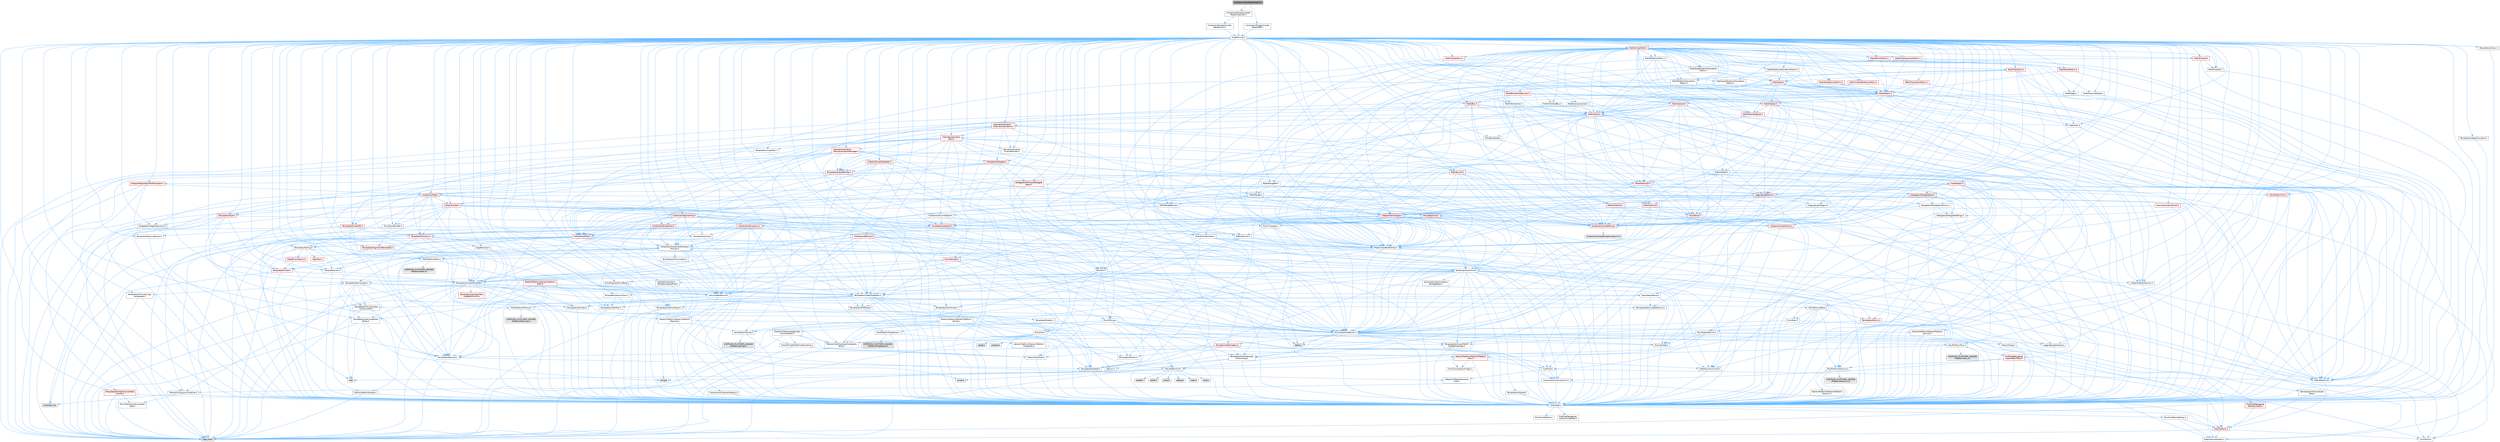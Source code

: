 digraph "DisplayClusterWarpContext.h"
{
 // INTERACTIVE_SVG=YES
 // LATEX_PDF_SIZE
  bgcolor="transparent";
  edge [fontname=Helvetica,fontsize=10,labelfontname=Helvetica,labelfontsize=10];
  node [fontname=Helvetica,fontsize=10,shape=box,height=0.2,width=0.4];
  Node1 [id="Node000001",label="DisplayClusterWarpContext.h",height=0.2,width=0.4,color="gray40", fillcolor="grey60", style="filled", fontcolor="black",tooltip=" "];
  Node1 -> Node2 [id="edge1_Node000001_Node000002",color="steelblue1",style="solid",tooltip=" "];
  Node2 [id="Node000002",label="Containers/DisplayCluster\lWarpContainers.h",height=0.2,width=0.4,color="grey40", fillcolor="white", style="filled",URL="$d0/dd2/DisplayClusterWarpContainers_8h.html",tooltip=" "];
  Node2 -> Node3 [id="edge2_Node000002_Node000003",color="steelblue1",style="solid",tooltip=" "];
  Node3 [id="Node000003",label="CoreMinimal.h",height=0.2,width=0.4,color="grey40", fillcolor="white", style="filled",URL="$d7/d67/CoreMinimal_8h.html",tooltip=" "];
  Node3 -> Node4 [id="edge3_Node000003_Node000004",color="steelblue1",style="solid",tooltip=" "];
  Node4 [id="Node000004",label="CoreTypes.h",height=0.2,width=0.4,color="grey40", fillcolor="white", style="filled",URL="$dc/dec/CoreTypes_8h.html",tooltip=" "];
  Node4 -> Node5 [id="edge4_Node000004_Node000005",color="steelblue1",style="solid",tooltip=" "];
  Node5 [id="Node000005",label="HAL/Platform.h",height=0.2,width=0.4,color="red", fillcolor="#FFF0F0", style="filled",URL="$d9/dd0/Platform_8h.html",tooltip=" "];
  Node5 -> Node6 [id="edge5_Node000005_Node000006",color="steelblue1",style="solid",tooltip=" "];
  Node6 [id="Node000006",label="Misc/Build.h",height=0.2,width=0.4,color="grey40", fillcolor="white", style="filled",URL="$d3/dbb/Build_8h.html",tooltip=" "];
  Node5 -> Node8 [id="edge6_Node000005_Node000008",color="steelblue1",style="solid",tooltip=" "];
  Node8 [id="Node000008",label="type_traits",height=0.2,width=0.4,color="grey60", fillcolor="#E0E0E0", style="filled",tooltip=" "];
  Node5 -> Node9 [id="edge7_Node000005_Node000009",color="steelblue1",style="solid",tooltip=" "];
  Node9 [id="Node000009",label="PreprocessorHelpers.h",height=0.2,width=0.4,color="grey40", fillcolor="white", style="filled",URL="$db/ddb/PreprocessorHelpers_8h.html",tooltip=" "];
  Node4 -> Node15 [id="edge8_Node000004_Node000015",color="steelblue1",style="solid",tooltip=" "];
  Node15 [id="Node000015",label="ProfilingDebugging\l/UMemoryDefines.h",height=0.2,width=0.4,color="grey40", fillcolor="white", style="filled",URL="$d2/da2/UMemoryDefines_8h.html",tooltip=" "];
  Node4 -> Node16 [id="edge9_Node000004_Node000016",color="steelblue1",style="solid",tooltip=" "];
  Node16 [id="Node000016",label="Misc/CoreMiscDefines.h",height=0.2,width=0.4,color="grey40", fillcolor="white", style="filled",URL="$da/d38/CoreMiscDefines_8h.html",tooltip=" "];
  Node16 -> Node5 [id="edge10_Node000016_Node000005",color="steelblue1",style="solid",tooltip=" "];
  Node16 -> Node9 [id="edge11_Node000016_Node000009",color="steelblue1",style="solid",tooltip=" "];
  Node4 -> Node17 [id="edge12_Node000004_Node000017",color="steelblue1",style="solid",tooltip=" "];
  Node17 [id="Node000017",label="Misc/CoreDefines.h",height=0.2,width=0.4,color="grey40", fillcolor="white", style="filled",URL="$d3/dd2/CoreDefines_8h.html",tooltip=" "];
  Node3 -> Node18 [id="edge13_Node000003_Node000018",color="steelblue1",style="solid",tooltip=" "];
  Node18 [id="Node000018",label="CoreFwd.h",height=0.2,width=0.4,color="grey40", fillcolor="white", style="filled",URL="$d1/d1e/CoreFwd_8h.html",tooltip=" "];
  Node18 -> Node4 [id="edge14_Node000018_Node000004",color="steelblue1",style="solid",tooltip=" "];
  Node18 -> Node19 [id="edge15_Node000018_Node000019",color="steelblue1",style="solid",tooltip=" "];
  Node19 [id="Node000019",label="Containers/ContainersFwd.h",height=0.2,width=0.4,color="grey40", fillcolor="white", style="filled",URL="$d4/d0a/ContainersFwd_8h.html",tooltip=" "];
  Node19 -> Node5 [id="edge16_Node000019_Node000005",color="steelblue1",style="solid",tooltip=" "];
  Node19 -> Node4 [id="edge17_Node000019_Node000004",color="steelblue1",style="solid",tooltip=" "];
  Node19 -> Node20 [id="edge18_Node000019_Node000020",color="steelblue1",style="solid",tooltip=" "];
  Node20 [id="Node000020",label="Traits/IsContiguousContainer.h",height=0.2,width=0.4,color="grey40", fillcolor="white", style="filled",URL="$d5/d3c/IsContiguousContainer_8h.html",tooltip=" "];
  Node20 -> Node4 [id="edge19_Node000020_Node000004",color="steelblue1",style="solid",tooltip=" "];
  Node20 -> Node21 [id="edge20_Node000020_Node000021",color="steelblue1",style="solid",tooltip=" "];
  Node21 [id="Node000021",label="Misc/StaticAssertComplete\lType.h",height=0.2,width=0.4,color="grey40", fillcolor="white", style="filled",URL="$d5/d4e/StaticAssertCompleteType_8h.html",tooltip=" "];
  Node20 -> Node22 [id="edge21_Node000020_Node000022",color="steelblue1",style="solid",tooltip=" "];
  Node22 [id="Node000022",label="initializer_list",height=0.2,width=0.4,color="grey60", fillcolor="#E0E0E0", style="filled",tooltip=" "];
  Node18 -> Node23 [id="edge22_Node000018_Node000023",color="steelblue1",style="solid",tooltip=" "];
  Node23 [id="Node000023",label="Math/MathFwd.h",height=0.2,width=0.4,color="grey40", fillcolor="white", style="filled",URL="$d2/d10/MathFwd_8h.html",tooltip=" "];
  Node23 -> Node5 [id="edge23_Node000023_Node000005",color="steelblue1",style="solid",tooltip=" "];
  Node18 -> Node24 [id="edge24_Node000018_Node000024",color="steelblue1",style="solid",tooltip=" "];
  Node24 [id="Node000024",label="UObject/UObjectHierarchy\lFwd.h",height=0.2,width=0.4,color="grey40", fillcolor="white", style="filled",URL="$d3/d13/UObjectHierarchyFwd_8h.html",tooltip=" "];
  Node3 -> Node24 [id="edge25_Node000003_Node000024",color="steelblue1",style="solid",tooltip=" "];
  Node3 -> Node19 [id="edge26_Node000003_Node000019",color="steelblue1",style="solid",tooltip=" "];
  Node3 -> Node25 [id="edge27_Node000003_Node000025",color="steelblue1",style="solid",tooltip=" "];
  Node25 [id="Node000025",label="Misc/VarArgs.h",height=0.2,width=0.4,color="grey40", fillcolor="white", style="filled",URL="$d5/d6f/VarArgs_8h.html",tooltip=" "];
  Node25 -> Node4 [id="edge28_Node000025_Node000004",color="steelblue1",style="solid",tooltip=" "];
  Node3 -> Node26 [id="edge29_Node000003_Node000026",color="steelblue1",style="solid",tooltip=" "];
  Node26 [id="Node000026",label="Logging/LogVerbosity.h",height=0.2,width=0.4,color="grey40", fillcolor="white", style="filled",URL="$d2/d8f/LogVerbosity_8h.html",tooltip=" "];
  Node26 -> Node4 [id="edge30_Node000026_Node000004",color="steelblue1",style="solid",tooltip=" "];
  Node3 -> Node27 [id="edge31_Node000003_Node000027",color="steelblue1",style="solid",tooltip=" "];
  Node27 [id="Node000027",label="Misc/OutputDevice.h",height=0.2,width=0.4,color="grey40", fillcolor="white", style="filled",URL="$d7/d32/OutputDevice_8h.html",tooltip=" "];
  Node27 -> Node18 [id="edge32_Node000027_Node000018",color="steelblue1",style="solid",tooltip=" "];
  Node27 -> Node4 [id="edge33_Node000027_Node000004",color="steelblue1",style="solid",tooltip=" "];
  Node27 -> Node26 [id="edge34_Node000027_Node000026",color="steelblue1",style="solid",tooltip=" "];
  Node27 -> Node25 [id="edge35_Node000027_Node000025",color="steelblue1",style="solid",tooltip=" "];
  Node27 -> Node28 [id="edge36_Node000027_Node000028",color="steelblue1",style="solid",tooltip=" "];
  Node28 [id="Node000028",label="Templates/IsArrayOrRefOf\lTypeByPredicate.h",height=0.2,width=0.4,color="grey40", fillcolor="white", style="filled",URL="$d6/da1/IsArrayOrRefOfTypeByPredicate_8h.html",tooltip=" "];
  Node28 -> Node4 [id="edge37_Node000028_Node000004",color="steelblue1",style="solid",tooltip=" "];
  Node27 -> Node29 [id="edge38_Node000027_Node000029",color="steelblue1",style="solid",tooltip=" "];
  Node29 [id="Node000029",label="Templates/IsValidVariadic\lFunctionArg.h",height=0.2,width=0.4,color="grey40", fillcolor="white", style="filled",URL="$d0/dc8/IsValidVariadicFunctionArg_8h.html",tooltip=" "];
  Node29 -> Node4 [id="edge39_Node000029_Node000004",color="steelblue1",style="solid",tooltip=" "];
  Node29 -> Node30 [id="edge40_Node000029_Node000030",color="steelblue1",style="solid",tooltip=" "];
  Node30 [id="Node000030",label="IsEnum.h",height=0.2,width=0.4,color="grey40", fillcolor="white", style="filled",URL="$d4/de5/IsEnum_8h.html",tooltip=" "];
  Node29 -> Node8 [id="edge41_Node000029_Node000008",color="steelblue1",style="solid",tooltip=" "];
  Node27 -> Node31 [id="edge42_Node000027_Node000031",color="steelblue1",style="solid",tooltip=" "];
  Node31 [id="Node000031",label="Traits/IsCharEncodingCompatible\lWith.h",height=0.2,width=0.4,color="grey40", fillcolor="white", style="filled",URL="$df/dd1/IsCharEncodingCompatibleWith_8h.html",tooltip=" "];
  Node31 -> Node8 [id="edge43_Node000031_Node000008",color="steelblue1",style="solid",tooltip=" "];
  Node31 -> Node32 [id="edge44_Node000031_Node000032",color="steelblue1",style="solid",tooltip=" "];
  Node32 [id="Node000032",label="Traits/IsCharType.h",height=0.2,width=0.4,color="grey40", fillcolor="white", style="filled",URL="$db/d51/IsCharType_8h.html",tooltip=" "];
  Node32 -> Node4 [id="edge45_Node000032_Node000004",color="steelblue1",style="solid",tooltip=" "];
  Node3 -> Node33 [id="edge46_Node000003_Node000033",color="steelblue1",style="solid",tooltip=" "];
  Node33 [id="Node000033",label="HAL/PlatformCrt.h",height=0.2,width=0.4,color="grey40", fillcolor="white", style="filled",URL="$d8/d75/PlatformCrt_8h.html",tooltip=" "];
  Node33 -> Node34 [id="edge47_Node000033_Node000034",color="steelblue1",style="solid",tooltip=" "];
  Node34 [id="Node000034",label="new",height=0.2,width=0.4,color="grey60", fillcolor="#E0E0E0", style="filled",tooltip=" "];
  Node33 -> Node35 [id="edge48_Node000033_Node000035",color="steelblue1",style="solid",tooltip=" "];
  Node35 [id="Node000035",label="wchar.h",height=0.2,width=0.4,color="grey60", fillcolor="#E0E0E0", style="filled",tooltip=" "];
  Node33 -> Node36 [id="edge49_Node000033_Node000036",color="steelblue1",style="solid",tooltip=" "];
  Node36 [id="Node000036",label="stddef.h",height=0.2,width=0.4,color="grey60", fillcolor="#E0E0E0", style="filled",tooltip=" "];
  Node33 -> Node37 [id="edge50_Node000033_Node000037",color="steelblue1",style="solid",tooltip=" "];
  Node37 [id="Node000037",label="stdlib.h",height=0.2,width=0.4,color="grey60", fillcolor="#E0E0E0", style="filled",tooltip=" "];
  Node33 -> Node38 [id="edge51_Node000033_Node000038",color="steelblue1",style="solid",tooltip=" "];
  Node38 [id="Node000038",label="stdio.h",height=0.2,width=0.4,color="grey60", fillcolor="#E0E0E0", style="filled",tooltip=" "];
  Node33 -> Node39 [id="edge52_Node000033_Node000039",color="steelblue1",style="solid",tooltip=" "];
  Node39 [id="Node000039",label="stdarg.h",height=0.2,width=0.4,color="grey60", fillcolor="#E0E0E0", style="filled",tooltip=" "];
  Node33 -> Node40 [id="edge53_Node000033_Node000040",color="steelblue1",style="solid",tooltip=" "];
  Node40 [id="Node000040",label="math.h",height=0.2,width=0.4,color="grey60", fillcolor="#E0E0E0", style="filled",tooltip=" "];
  Node33 -> Node41 [id="edge54_Node000033_Node000041",color="steelblue1",style="solid",tooltip=" "];
  Node41 [id="Node000041",label="float.h",height=0.2,width=0.4,color="grey60", fillcolor="#E0E0E0", style="filled",tooltip=" "];
  Node33 -> Node42 [id="edge55_Node000033_Node000042",color="steelblue1",style="solid",tooltip=" "];
  Node42 [id="Node000042",label="string.h",height=0.2,width=0.4,color="grey60", fillcolor="#E0E0E0", style="filled",tooltip=" "];
  Node3 -> Node43 [id="edge56_Node000003_Node000043",color="steelblue1",style="solid",tooltip=" "];
  Node43 [id="Node000043",label="HAL/PlatformMisc.h",height=0.2,width=0.4,color="grey40", fillcolor="white", style="filled",URL="$d0/df5/PlatformMisc_8h.html",tooltip=" "];
  Node43 -> Node4 [id="edge57_Node000043_Node000004",color="steelblue1",style="solid",tooltip=" "];
  Node43 -> Node44 [id="edge58_Node000043_Node000044",color="steelblue1",style="solid",tooltip=" "];
  Node44 [id="Node000044",label="GenericPlatform/GenericPlatform\lMisc.h",height=0.2,width=0.4,color="red", fillcolor="#FFF0F0", style="filled",URL="$db/d9a/GenericPlatformMisc_8h.html",tooltip=" "];
  Node44 -> Node18 [id="edge59_Node000044_Node000018",color="steelblue1",style="solid",tooltip=" "];
  Node44 -> Node4 [id="edge60_Node000044_Node000004",color="steelblue1",style="solid",tooltip=" "];
  Node44 -> Node33 [id="edge61_Node000044_Node000033",color="steelblue1",style="solid",tooltip=" "];
  Node44 -> Node48 [id="edge62_Node000044_Node000048",color="steelblue1",style="solid",tooltip=" "];
  Node48 [id="Node000048",label="Math/NumericLimits.h",height=0.2,width=0.4,color="grey40", fillcolor="white", style="filled",URL="$df/d1b/NumericLimits_8h.html",tooltip=" "];
  Node48 -> Node4 [id="edge63_Node000048_Node000004",color="steelblue1",style="solid",tooltip=" "];
  Node44 -> Node49 [id="edge64_Node000044_Node000049",color="steelblue1",style="solid",tooltip=" "];
  Node49 [id="Node000049",label="Misc/CompressionFlags.h",height=0.2,width=0.4,color="grey40", fillcolor="white", style="filled",URL="$d9/d76/CompressionFlags_8h.html",tooltip=" "];
  Node43 -> Node53 [id="edge65_Node000043_Node000053",color="steelblue1",style="solid",tooltip=" "];
  Node53 [id="Node000053",label="COMPILED_PLATFORM_HEADER\l(PlatformMisc.h)",height=0.2,width=0.4,color="grey60", fillcolor="#E0E0E0", style="filled",tooltip=" "];
  Node43 -> Node54 [id="edge66_Node000043_Node000054",color="steelblue1",style="solid",tooltip=" "];
  Node54 [id="Node000054",label="ProfilingDebugging\l/CpuProfilerTrace.h",height=0.2,width=0.4,color="red", fillcolor="#FFF0F0", style="filled",URL="$da/dcb/CpuProfilerTrace_8h.html",tooltip=" "];
  Node54 -> Node4 [id="edge67_Node000054_Node000004",color="steelblue1",style="solid",tooltip=" "];
  Node54 -> Node19 [id="edge68_Node000054_Node000019",color="steelblue1",style="solid",tooltip=" "];
  Node54 -> Node55 [id="edge69_Node000054_Node000055",color="steelblue1",style="solid",tooltip=" "];
  Node55 [id="Node000055",label="HAL/PlatformAtomics.h",height=0.2,width=0.4,color="grey40", fillcolor="white", style="filled",URL="$d3/d36/PlatformAtomics_8h.html",tooltip=" "];
  Node55 -> Node4 [id="edge70_Node000055_Node000004",color="steelblue1",style="solid",tooltip=" "];
  Node55 -> Node56 [id="edge71_Node000055_Node000056",color="steelblue1",style="solid",tooltip=" "];
  Node56 [id="Node000056",label="GenericPlatform/GenericPlatform\lAtomics.h",height=0.2,width=0.4,color="grey40", fillcolor="white", style="filled",URL="$da/d72/GenericPlatformAtomics_8h.html",tooltip=" "];
  Node56 -> Node4 [id="edge72_Node000056_Node000004",color="steelblue1",style="solid",tooltip=" "];
  Node55 -> Node57 [id="edge73_Node000055_Node000057",color="steelblue1",style="solid",tooltip=" "];
  Node57 [id="Node000057",label="COMPILED_PLATFORM_HEADER\l(PlatformAtomics.h)",height=0.2,width=0.4,color="grey60", fillcolor="#E0E0E0", style="filled",tooltip=" "];
  Node54 -> Node9 [id="edge74_Node000054_Node000009",color="steelblue1",style="solid",tooltip=" "];
  Node54 -> Node6 [id="edge75_Node000054_Node000006",color="steelblue1",style="solid",tooltip=" "];
  Node3 -> Node62 [id="edge76_Node000003_Node000062",color="steelblue1",style="solid",tooltip=" "];
  Node62 [id="Node000062",label="Misc/AssertionMacros.h",height=0.2,width=0.4,color="grey40", fillcolor="white", style="filled",URL="$d0/dfa/AssertionMacros_8h.html",tooltip=" "];
  Node62 -> Node4 [id="edge77_Node000062_Node000004",color="steelblue1",style="solid",tooltip=" "];
  Node62 -> Node5 [id="edge78_Node000062_Node000005",color="steelblue1",style="solid",tooltip=" "];
  Node62 -> Node43 [id="edge79_Node000062_Node000043",color="steelblue1",style="solid",tooltip=" "];
  Node62 -> Node9 [id="edge80_Node000062_Node000009",color="steelblue1",style="solid",tooltip=" "];
  Node62 -> Node63 [id="edge81_Node000062_Node000063",color="steelblue1",style="solid",tooltip=" "];
  Node63 [id="Node000063",label="Templates/EnableIf.h",height=0.2,width=0.4,color="grey40", fillcolor="white", style="filled",URL="$d7/d60/EnableIf_8h.html",tooltip=" "];
  Node63 -> Node4 [id="edge82_Node000063_Node000004",color="steelblue1",style="solid",tooltip=" "];
  Node62 -> Node28 [id="edge83_Node000062_Node000028",color="steelblue1",style="solid",tooltip=" "];
  Node62 -> Node29 [id="edge84_Node000062_Node000029",color="steelblue1",style="solid",tooltip=" "];
  Node62 -> Node31 [id="edge85_Node000062_Node000031",color="steelblue1",style="solid",tooltip=" "];
  Node62 -> Node25 [id="edge86_Node000062_Node000025",color="steelblue1",style="solid",tooltip=" "];
  Node62 -> Node64 [id="edge87_Node000062_Node000064",color="steelblue1",style="solid",tooltip=" "];
  Node64 [id="Node000064",label="String/FormatStringSan.h",height=0.2,width=0.4,color="red", fillcolor="#FFF0F0", style="filled",URL="$d3/d8b/FormatStringSan_8h.html",tooltip=" "];
  Node64 -> Node8 [id="edge88_Node000064_Node000008",color="steelblue1",style="solid",tooltip=" "];
  Node64 -> Node4 [id="edge89_Node000064_Node000004",color="steelblue1",style="solid",tooltip=" "];
  Node64 -> Node65 [id="edge90_Node000064_Node000065",color="steelblue1",style="solid",tooltip=" "];
  Node65 [id="Node000065",label="Templates/Requires.h",height=0.2,width=0.4,color="grey40", fillcolor="white", style="filled",URL="$dc/d96/Requires_8h.html",tooltip=" "];
  Node65 -> Node63 [id="edge91_Node000065_Node000063",color="steelblue1",style="solid",tooltip=" "];
  Node65 -> Node8 [id="edge92_Node000065_Node000008",color="steelblue1",style="solid",tooltip=" "];
  Node64 -> Node66 [id="edge93_Node000064_Node000066",color="steelblue1",style="solid",tooltip=" "];
  Node66 [id="Node000066",label="Templates/Identity.h",height=0.2,width=0.4,color="grey40", fillcolor="white", style="filled",URL="$d0/dd5/Identity_8h.html",tooltip=" "];
  Node64 -> Node29 [id="edge94_Node000064_Node000029",color="steelblue1",style="solid",tooltip=" "];
  Node64 -> Node32 [id="edge95_Node000064_Node000032",color="steelblue1",style="solid",tooltip=" "];
  Node64 -> Node19 [id="edge96_Node000064_Node000019",color="steelblue1",style="solid",tooltip=" "];
  Node62 -> Node70 [id="edge97_Node000062_Node000070",color="steelblue1",style="solid",tooltip=" "];
  Node70 [id="Node000070",label="atomic",height=0.2,width=0.4,color="grey60", fillcolor="#E0E0E0", style="filled",tooltip=" "];
  Node3 -> Node71 [id="edge98_Node000003_Node000071",color="steelblue1",style="solid",tooltip=" "];
  Node71 [id="Node000071",label="Templates/IsPointer.h",height=0.2,width=0.4,color="grey40", fillcolor="white", style="filled",URL="$d7/d05/IsPointer_8h.html",tooltip=" "];
  Node71 -> Node4 [id="edge99_Node000071_Node000004",color="steelblue1",style="solid",tooltip=" "];
  Node3 -> Node72 [id="edge100_Node000003_Node000072",color="steelblue1",style="solid",tooltip=" "];
  Node72 [id="Node000072",label="HAL/PlatformMemory.h",height=0.2,width=0.4,color="grey40", fillcolor="white", style="filled",URL="$de/d68/PlatformMemory_8h.html",tooltip=" "];
  Node72 -> Node4 [id="edge101_Node000072_Node000004",color="steelblue1",style="solid",tooltip=" "];
  Node72 -> Node73 [id="edge102_Node000072_Node000073",color="steelblue1",style="solid",tooltip=" "];
  Node73 [id="Node000073",label="GenericPlatform/GenericPlatform\lMemory.h",height=0.2,width=0.4,color="grey40", fillcolor="white", style="filled",URL="$dd/d22/GenericPlatformMemory_8h.html",tooltip=" "];
  Node73 -> Node18 [id="edge103_Node000073_Node000018",color="steelblue1",style="solid",tooltip=" "];
  Node73 -> Node4 [id="edge104_Node000073_Node000004",color="steelblue1",style="solid",tooltip=" "];
  Node73 -> Node74 [id="edge105_Node000073_Node000074",color="steelblue1",style="solid",tooltip=" "];
  Node74 [id="Node000074",label="HAL/PlatformString.h",height=0.2,width=0.4,color="grey40", fillcolor="white", style="filled",URL="$db/db5/PlatformString_8h.html",tooltip=" "];
  Node74 -> Node4 [id="edge106_Node000074_Node000004",color="steelblue1",style="solid",tooltip=" "];
  Node74 -> Node75 [id="edge107_Node000074_Node000075",color="steelblue1",style="solid",tooltip=" "];
  Node75 [id="Node000075",label="COMPILED_PLATFORM_HEADER\l(PlatformString.h)",height=0.2,width=0.4,color="grey60", fillcolor="#E0E0E0", style="filled",tooltip=" "];
  Node73 -> Node42 [id="edge108_Node000073_Node000042",color="steelblue1",style="solid",tooltip=" "];
  Node73 -> Node35 [id="edge109_Node000073_Node000035",color="steelblue1",style="solid",tooltip=" "];
  Node72 -> Node76 [id="edge110_Node000072_Node000076",color="steelblue1",style="solid",tooltip=" "];
  Node76 [id="Node000076",label="COMPILED_PLATFORM_HEADER\l(PlatformMemory.h)",height=0.2,width=0.4,color="grey60", fillcolor="#E0E0E0", style="filled",tooltip=" "];
  Node3 -> Node55 [id="edge111_Node000003_Node000055",color="steelblue1",style="solid",tooltip=" "];
  Node3 -> Node77 [id="edge112_Node000003_Node000077",color="steelblue1",style="solid",tooltip=" "];
  Node77 [id="Node000077",label="Misc/Exec.h",height=0.2,width=0.4,color="grey40", fillcolor="white", style="filled",URL="$de/ddb/Exec_8h.html",tooltip=" "];
  Node77 -> Node4 [id="edge113_Node000077_Node000004",color="steelblue1",style="solid",tooltip=" "];
  Node77 -> Node62 [id="edge114_Node000077_Node000062",color="steelblue1",style="solid",tooltip=" "];
  Node3 -> Node78 [id="edge115_Node000003_Node000078",color="steelblue1",style="solid",tooltip=" "];
  Node78 [id="Node000078",label="HAL/MemoryBase.h",height=0.2,width=0.4,color="grey40", fillcolor="white", style="filled",URL="$d6/d9f/MemoryBase_8h.html",tooltip=" "];
  Node78 -> Node4 [id="edge116_Node000078_Node000004",color="steelblue1",style="solid",tooltip=" "];
  Node78 -> Node55 [id="edge117_Node000078_Node000055",color="steelblue1",style="solid",tooltip=" "];
  Node78 -> Node33 [id="edge118_Node000078_Node000033",color="steelblue1",style="solid",tooltip=" "];
  Node78 -> Node77 [id="edge119_Node000078_Node000077",color="steelblue1",style="solid",tooltip=" "];
  Node78 -> Node27 [id="edge120_Node000078_Node000027",color="steelblue1",style="solid",tooltip=" "];
  Node78 -> Node79 [id="edge121_Node000078_Node000079",color="steelblue1",style="solid",tooltip=" "];
  Node79 [id="Node000079",label="Templates/Atomic.h",height=0.2,width=0.4,color="red", fillcolor="#FFF0F0", style="filled",URL="$d3/d91/Atomic_8h.html",tooltip=" "];
  Node79 -> Node87 [id="edge122_Node000079_Node000087",color="steelblue1",style="solid",tooltip=" "];
  Node87 [id="Node000087",label="Traits/IntType.h",height=0.2,width=0.4,color="grey40", fillcolor="white", style="filled",URL="$d7/deb/IntType_8h.html",tooltip=" "];
  Node87 -> Node5 [id="edge123_Node000087_Node000005",color="steelblue1",style="solid",tooltip=" "];
  Node79 -> Node70 [id="edge124_Node000079_Node000070",color="steelblue1",style="solid",tooltip=" "];
  Node3 -> Node88 [id="edge125_Node000003_Node000088",color="steelblue1",style="solid",tooltip=" "];
  Node88 [id="Node000088",label="HAL/UnrealMemory.h",height=0.2,width=0.4,color="grey40", fillcolor="white", style="filled",URL="$d9/d96/UnrealMemory_8h.html",tooltip=" "];
  Node88 -> Node4 [id="edge126_Node000088_Node000004",color="steelblue1",style="solid",tooltip=" "];
  Node88 -> Node73 [id="edge127_Node000088_Node000073",color="steelblue1",style="solid",tooltip=" "];
  Node88 -> Node78 [id="edge128_Node000088_Node000078",color="steelblue1",style="solid",tooltip=" "];
  Node88 -> Node72 [id="edge129_Node000088_Node000072",color="steelblue1",style="solid",tooltip=" "];
  Node88 -> Node89 [id="edge130_Node000088_Node000089",color="steelblue1",style="solid",tooltip=" "];
  Node89 [id="Node000089",label="ProfilingDebugging\l/MemoryTrace.h",height=0.2,width=0.4,color="red", fillcolor="#FFF0F0", style="filled",URL="$da/dd7/MemoryTrace_8h.html",tooltip=" "];
  Node89 -> Node5 [id="edge131_Node000089_Node000005",color="steelblue1",style="solid",tooltip=" "];
  Node88 -> Node71 [id="edge132_Node000088_Node000071",color="steelblue1",style="solid",tooltip=" "];
  Node3 -> Node90 [id="edge133_Node000003_Node000090",color="steelblue1",style="solid",tooltip=" "];
  Node90 [id="Node000090",label="Templates/IsArithmetic.h",height=0.2,width=0.4,color="grey40", fillcolor="white", style="filled",URL="$d2/d5d/IsArithmetic_8h.html",tooltip=" "];
  Node90 -> Node4 [id="edge134_Node000090_Node000004",color="steelblue1",style="solid",tooltip=" "];
  Node3 -> Node84 [id="edge135_Node000003_Node000084",color="steelblue1",style="solid",tooltip=" "];
  Node84 [id="Node000084",label="Templates/AndOrNot.h",height=0.2,width=0.4,color="grey40", fillcolor="white", style="filled",URL="$db/d0a/AndOrNot_8h.html",tooltip=" "];
  Node84 -> Node4 [id="edge136_Node000084_Node000004",color="steelblue1",style="solid",tooltip=" "];
  Node3 -> Node91 [id="edge137_Node000003_Node000091",color="steelblue1",style="solid",tooltip=" "];
  Node91 [id="Node000091",label="Templates/IsPODType.h",height=0.2,width=0.4,color="grey40", fillcolor="white", style="filled",URL="$d7/db1/IsPODType_8h.html",tooltip=" "];
  Node91 -> Node4 [id="edge138_Node000091_Node000004",color="steelblue1",style="solid",tooltip=" "];
  Node3 -> Node92 [id="edge139_Node000003_Node000092",color="steelblue1",style="solid",tooltip=" "];
  Node92 [id="Node000092",label="Templates/IsUECoreType.h",height=0.2,width=0.4,color="grey40", fillcolor="white", style="filled",URL="$d1/db8/IsUECoreType_8h.html",tooltip=" "];
  Node92 -> Node4 [id="edge140_Node000092_Node000004",color="steelblue1",style="solid",tooltip=" "];
  Node92 -> Node8 [id="edge141_Node000092_Node000008",color="steelblue1",style="solid",tooltip=" "];
  Node3 -> Node85 [id="edge142_Node000003_Node000085",color="steelblue1",style="solid",tooltip=" "];
  Node85 [id="Node000085",label="Templates/IsTriviallyCopy\lConstructible.h",height=0.2,width=0.4,color="grey40", fillcolor="white", style="filled",URL="$d3/d78/IsTriviallyCopyConstructible_8h.html",tooltip=" "];
  Node85 -> Node4 [id="edge143_Node000085_Node000004",color="steelblue1",style="solid",tooltip=" "];
  Node85 -> Node8 [id="edge144_Node000085_Node000008",color="steelblue1",style="solid",tooltip=" "];
  Node3 -> Node93 [id="edge145_Node000003_Node000093",color="steelblue1",style="solid",tooltip=" "];
  Node93 [id="Node000093",label="Templates/UnrealTypeTraits.h",height=0.2,width=0.4,color="grey40", fillcolor="white", style="filled",URL="$d2/d2d/UnrealTypeTraits_8h.html",tooltip=" "];
  Node93 -> Node4 [id="edge146_Node000093_Node000004",color="steelblue1",style="solid",tooltip=" "];
  Node93 -> Node71 [id="edge147_Node000093_Node000071",color="steelblue1",style="solid",tooltip=" "];
  Node93 -> Node62 [id="edge148_Node000093_Node000062",color="steelblue1",style="solid",tooltip=" "];
  Node93 -> Node84 [id="edge149_Node000093_Node000084",color="steelblue1",style="solid",tooltip=" "];
  Node93 -> Node63 [id="edge150_Node000093_Node000063",color="steelblue1",style="solid",tooltip=" "];
  Node93 -> Node90 [id="edge151_Node000093_Node000090",color="steelblue1",style="solid",tooltip=" "];
  Node93 -> Node30 [id="edge152_Node000093_Node000030",color="steelblue1",style="solid",tooltip=" "];
  Node93 -> Node94 [id="edge153_Node000093_Node000094",color="steelblue1",style="solid",tooltip=" "];
  Node94 [id="Node000094",label="Templates/Models.h",height=0.2,width=0.4,color="grey40", fillcolor="white", style="filled",URL="$d3/d0c/Models_8h.html",tooltip=" "];
  Node94 -> Node66 [id="edge154_Node000094_Node000066",color="steelblue1",style="solid",tooltip=" "];
  Node93 -> Node91 [id="edge155_Node000093_Node000091",color="steelblue1",style="solid",tooltip=" "];
  Node93 -> Node92 [id="edge156_Node000093_Node000092",color="steelblue1",style="solid",tooltip=" "];
  Node93 -> Node85 [id="edge157_Node000093_Node000085",color="steelblue1",style="solid",tooltip=" "];
  Node3 -> Node63 [id="edge158_Node000003_Node000063",color="steelblue1",style="solid",tooltip=" "];
  Node3 -> Node95 [id="edge159_Node000003_Node000095",color="steelblue1",style="solid",tooltip=" "];
  Node95 [id="Node000095",label="Templates/RemoveReference.h",height=0.2,width=0.4,color="grey40", fillcolor="white", style="filled",URL="$da/dbe/RemoveReference_8h.html",tooltip=" "];
  Node95 -> Node4 [id="edge160_Node000095_Node000004",color="steelblue1",style="solid",tooltip=" "];
  Node3 -> Node96 [id="edge161_Node000003_Node000096",color="steelblue1",style="solid",tooltip=" "];
  Node96 [id="Node000096",label="Templates/IntegralConstant.h",height=0.2,width=0.4,color="grey40", fillcolor="white", style="filled",URL="$db/d1b/IntegralConstant_8h.html",tooltip=" "];
  Node96 -> Node4 [id="edge162_Node000096_Node000004",color="steelblue1",style="solid",tooltip=" "];
  Node3 -> Node97 [id="edge163_Node000003_Node000097",color="steelblue1",style="solid",tooltip=" "];
  Node97 [id="Node000097",label="Templates/IsClass.h",height=0.2,width=0.4,color="grey40", fillcolor="white", style="filled",URL="$db/dcb/IsClass_8h.html",tooltip=" "];
  Node97 -> Node4 [id="edge164_Node000097_Node000004",color="steelblue1",style="solid",tooltip=" "];
  Node3 -> Node98 [id="edge165_Node000003_Node000098",color="steelblue1",style="solid",tooltip=" "];
  Node98 [id="Node000098",label="Templates/TypeCompatible\lBytes.h",height=0.2,width=0.4,color="grey40", fillcolor="white", style="filled",URL="$df/d0a/TypeCompatibleBytes_8h.html",tooltip=" "];
  Node98 -> Node4 [id="edge166_Node000098_Node000004",color="steelblue1",style="solid",tooltip=" "];
  Node98 -> Node42 [id="edge167_Node000098_Node000042",color="steelblue1",style="solid",tooltip=" "];
  Node98 -> Node34 [id="edge168_Node000098_Node000034",color="steelblue1",style="solid",tooltip=" "];
  Node98 -> Node8 [id="edge169_Node000098_Node000008",color="steelblue1",style="solid",tooltip=" "];
  Node3 -> Node20 [id="edge170_Node000003_Node000020",color="steelblue1",style="solid",tooltip=" "];
  Node3 -> Node99 [id="edge171_Node000003_Node000099",color="steelblue1",style="solid",tooltip=" "];
  Node99 [id="Node000099",label="Templates/UnrealTemplate.h",height=0.2,width=0.4,color="grey40", fillcolor="white", style="filled",URL="$d4/d24/UnrealTemplate_8h.html",tooltip=" "];
  Node99 -> Node4 [id="edge172_Node000099_Node000004",color="steelblue1",style="solid",tooltip=" "];
  Node99 -> Node71 [id="edge173_Node000099_Node000071",color="steelblue1",style="solid",tooltip=" "];
  Node99 -> Node88 [id="edge174_Node000099_Node000088",color="steelblue1",style="solid",tooltip=" "];
  Node99 -> Node100 [id="edge175_Node000099_Node000100",color="steelblue1",style="solid",tooltip=" "];
  Node100 [id="Node000100",label="Templates/CopyQualifiers\lAndRefsFromTo.h",height=0.2,width=0.4,color="red", fillcolor="#FFF0F0", style="filled",URL="$d3/db3/CopyQualifiersAndRefsFromTo_8h.html",tooltip=" "];
  Node99 -> Node93 [id="edge176_Node000099_Node000093",color="steelblue1",style="solid",tooltip=" "];
  Node99 -> Node95 [id="edge177_Node000099_Node000095",color="steelblue1",style="solid",tooltip=" "];
  Node99 -> Node65 [id="edge178_Node000099_Node000065",color="steelblue1",style="solid",tooltip=" "];
  Node99 -> Node98 [id="edge179_Node000099_Node000098",color="steelblue1",style="solid",tooltip=" "];
  Node99 -> Node66 [id="edge180_Node000099_Node000066",color="steelblue1",style="solid",tooltip=" "];
  Node99 -> Node20 [id="edge181_Node000099_Node000020",color="steelblue1",style="solid",tooltip=" "];
  Node99 -> Node102 [id="edge182_Node000099_Node000102",color="steelblue1",style="solid",tooltip=" "];
  Node102 [id="Node000102",label="Traits/UseBitwiseSwap.h",height=0.2,width=0.4,color="grey40", fillcolor="white", style="filled",URL="$db/df3/UseBitwiseSwap_8h.html",tooltip=" "];
  Node102 -> Node4 [id="edge183_Node000102_Node000004",color="steelblue1",style="solid",tooltip=" "];
  Node102 -> Node8 [id="edge184_Node000102_Node000008",color="steelblue1",style="solid",tooltip=" "];
  Node99 -> Node8 [id="edge185_Node000099_Node000008",color="steelblue1",style="solid",tooltip=" "];
  Node3 -> Node48 [id="edge186_Node000003_Node000048",color="steelblue1",style="solid",tooltip=" "];
  Node3 -> Node103 [id="edge187_Node000003_Node000103",color="steelblue1",style="solid",tooltip=" "];
  Node103 [id="Node000103",label="HAL/PlatformMath.h",height=0.2,width=0.4,color="grey40", fillcolor="white", style="filled",URL="$dc/d53/PlatformMath_8h.html",tooltip=" "];
  Node103 -> Node4 [id="edge188_Node000103_Node000004",color="steelblue1",style="solid",tooltip=" "];
  Node103 -> Node104 [id="edge189_Node000103_Node000104",color="steelblue1",style="solid",tooltip=" "];
  Node104 [id="Node000104",label="GenericPlatform/GenericPlatform\lMath.h",height=0.2,width=0.4,color="red", fillcolor="#FFF0F0", style="filled",URL="$d5/d79/GenericPlatformMath_8h.html",tooltip=" "];
  Node104 -> Node4 [id="edge190_Node000104_Node000004",color="steelblue1",style="solid",tooltip=" "];
  Node104 -> Node19 [id="edge191_Node000104_Node000019",color="steelblue1",style="solid",tooltip=" "];
  Node104 -> Node33 [id="edge192_Node000104_Node000033",color="steelblue1",style="solid",tooltip=" "];
  Node104 -> Node84 [id="edge193_Node000104_Node000084",color="steelblue1",style="solid",tooltip=" "];
  Node104 -> Node105 [id="edge194_Node000104_Node000105",color="steelblue1",style="solid",tooltip=" "];
  Node105 [id="Node000105",label="Templates/Decay.h",height=0.2,width=0.4,color="grey40", fillcolor="white", style="filled",URL="$dd/d0f/Decay_8h.html",tooltip=" "];
  Node105 -> Node4 [id="edge195_Node000105_Node000004",color="steelblue1",style="solid",tooltip=" "];
  Node105 -> Node95 [id="edge196_Node000105_Node000095",color="steelblue1",style="solid",tooltip=" "];
  Node105 -> Node8 [id="edge197_Node000105_Node000008",color="steelblue1",style="solid",tooltip=" "];
  Node104 -> Node93 [id="edge198_Node000104_Node000093",color="steelblue1",style="solid",tooltip=" "];
  Node104 -> Node65 [id="edge199_Node000104_Node000065",color="steelblue1",style="solid",tooltip=" "];
  Node104 -> Node98 [id="edge200_Node000104_Node000098",color="steelblue1",style="solid",tooltip=" "];
  Node104 -> Node8 [id="edge201_Node000104_Node000008",color="steelblue1",style="solid",tooltip=" "];
  Node103 -> Node110 [id="edge202_Node000103_Node000110",color="steelblue1",style="solid",tooltip=" "];
  Node110 [id="Node000110",label="COMPILED_PLATFORM_HEADER\l(PlatformMath.h)",height=0.2,width=0.4,color="grey60", fillcolor="#E0E0E0", style="filled",tooltip=" "];
  Node3 -> Node86 [id="edge203_Node000003_Node000086",color="steelblue1",style="solid",tooltip=" "];
  Node86 [id="Node000086",label="Templates/IsTriviallyCopy\lAssignable.h",height=0.2,width=0.4,color="grey40", fillcolor="white", style="filled",URL="$d2/df2/IsTriviallyCopyAssignable_8h.html",tooltip=" "];
  Node86 -> Node4 [id="edge204_Node000086_Node000004",color="steelblue1",style="solid",tooltip=" "];
  Node86 -> Node8 [id="edge205_Node000086_Node000008",color="steelblue1",style="solid",tooltip=" "];
  Node3 -> Node111 [id="edge206_Node000003_Node000111",color="steelblue1",style="solid",tooltip=" "];
  Node111 [id="Node000111",label="Templates/MemoryOps.h",height=0.2,width=0.4,color="grey40", fillcolor="white", style="filled",URL="$db/dea/MemoryOps_8h.html",tooltip=" "];
  Node111 -> Node4 [id="edge207_Node000111_Node000004",color="steelblue1",style="solid",tooltip=" "];
  Node111 -> Node88 [id="edge208_Node000111_Node000088",color="steelblue1",style="solid",tooltip=" "];
  Node111 -> Node86 [id="edge209_Node000111_Node000086",color="steelblue1",style="solid",tooltip=" "];
  Node111 -> Node85 [id="edge210_Node000111_Node000085",color="steelblue1",style="solid",tooltip=" "];
  Node111 -> Node65 [id="edge211_Node000111_Node000065",color="steelblue1",style="solid",tooltip=" "];
  Node111 -> Node93 [id="edge212_Node000111_Node000093",color="steelblue1",style="solid",tooltip=" "];
  Node111 -> Node102 [id="edge213_Node000111_Node000102",color="steelblue1",style="solid",tooltip=" "];
  Node111 -> Node34 [id="edge214_Node000111_Node000034",color="steelblue1",style="solid",tooltip=" "];
  Node111 -> Node8 [id="edge215_Node000111_Node000008",color="steelblue1",style="solid",tooltip=" "];
  Node3 -> Node112 [id="edge216_Node000003_Node000112",color="steelblue1",style="solid",tooltip=" "];
  Node112 [id="Node000112",label="Containers/ContainerAllocation\lPolicies.h",height=0.2,width=0.4,color="grey40", fillcolor="white", style="filled",URL="$d7/dff/ContainerAllocationPolicies_8h.html",tooltip=" "];
  Node112 -> Node4 [id="edge217_Node000112_Node000004",color="steelblue1",style="solid",tooltip=" "];
  Node112 -> Node113 [id="edge218_Node000112_Node000113",color="steelblue1",style="solid",tooltip=" "];
  Node113 [id="Node000113",label="Containers/ContainerHelpers.h",height=0.2,width=0.4,color="grey40", fillcolor="white", style="filled",URL="$d7/d33/ContainerHelpers_8h.html",tooltip=" "];
  Node113 -> Node4 [id="edge219_Node000113_Node000004",color="steelblue1",style="solid",tooltip=" "];
  Node112 -> Node112 [id="edge220_Node000112_Node000112",color="steelblue1",style="solid",tooltip=" "];
  Node112 -> Node103 [id="edge221_Node000112_Node000103",color="steelblue1",style="solid",tooltip=" "];
  Node112 -> Node88 [id="edge222_Node000112_Node000088",color="steelblue1",style="solid",tooltip=" "];
  Node112 -> Node48 [id="edge223_Node000112_Node000048",color="steelblue1",style="solid",tooltip=" "];
  Node112 -> Node62 [id="edge224_Node000112_Node000062",color="steelblue1",style="solid",tooltip=" "];
  Node112 -> Node114 [id="edge225_Node000112_Node000114",color="steelblue1",style="solid",tooltip=" "];
  Node114 [id="Node000114",label="Templates/IsPolymorphic.h",height=0.2,width=0.4,color="grey40", fillcolor="white", style="filled",URL="$dc/d20/IsPolymorphic_8h.html",tooltip=" "];
  Node112 -> Node111 [id="edge226_Node000112_Node000111",color="steelblue1",style="solid",tooltip=" "];
  Node112 -> Node98 [id="edge227_Node000112_Node000098",color="steelblue1",style="solid",tooltip=" "];
  Node112 -> Node8 [id="edge228_Node000112_Node000008",color="steelblue1",style="solid",tooltip=" "];
  Node3 -> Node115 [id="edge229_Node000003_Node000115",color="steelblue1",style="solid",tooltip=" "];
  Node115 [id="Node000115",label="Templates/IsEnumClass.h",height=0.2,width=0.4,color="grey40", fillcolor="white", style="filled",URL="$d7/d15/IsEnumClass_8h.html",tooltip=" "];
  Node115 -> Node4 [id="edge230_Node000115_Node000004",color="steelblue1",style="solid",tooltip=" "];
  Node115 -> Node84 [id="edge231_Node000115_Node000084",color="steelblue1",style="solid",tooltip=" "];
  Node3 -> Node116 [id="edge232_Node000003_Node000116",color="steelblue1",style="solid",tooltip=" "];
  Node116 [id="Node000116",label="HAL/PlatformProperties.h",height=0.2,width=0.4,color="grey40", fillcolor="white", style="filled",URL="$d9/db0/PlatformProperties_8h.html",tooltip=" "];
  Node116 -> Node4 [id="edge233_Node000116_Node000004",color="steelblue1",style="solid",tooltip=" "];
  Node116 -> Node117 [id="edge234_Node000116_Node000117",color="steelblue1",style="solid",tooltip=" "];
  Node117 [id="Node000117",label="GenericPlatform/GenericPlatform\lProperties.h",height=0.2,width=0.4,color="grey40", fillcolor="white", style="filled",URL="$d2/dcd/GenericPlatformProperties_8h.html",tooltip=" "];
  Node117 -> Node4 [id="edge235_Node000117_Node000004",color="steelblue1",style="solid",tooltip=" "];
  Node117 -> Node44 [id="edge236_Node000117_Node000044",color="steelblue1",style="solid",tooltip=" "];
  Node116 -> Node118 [id="edge237_Node000116_Node000118",color="steelblue1",style="solid",tooltip=" "];
  Node118 [id="Node000118",label="COMPILED_PLATFORM_HEADER\l(PlatformProperties.h)",height=0.2,width=0.4,color="grey60", fillcolor="#E0E0E0", style="filled",tooltip=" "];
  Node3 -> Node119 [id="edge238_Node000003_Node000119",color="steelblue1",style="solid",tooltip=" "];
  Node119 [id="Node000119",label="Misc/EngineVersionBase.h",height=0.2,width=0.4,color="grey40", fillcolor="white", style="filled",URL="$d5/d2b/EngineVersionBase_8h.html",tooltip=" "];
  Node119 -> Node4 [id="edge239_Node000119_Node000004",color="steelblue1",style="solid",tooltip=" "];
  Node3 -> Node120 [id="edge240_Node000003_Node000120",color="steelblue1",style="solid",tooltip=" "];
  Node120 [id="Node000120",label="Internationalization\l/TextNamespaceFwd.h",height=0.2,width=0.4,color="grey40", fillcolor="white", style="filled",URL="$d8/d97/TextNamespaceFwd_8h.html",tooltip=" "];
  Node120 -> Node4 [id="edge241_Node000120_Node000004",color="steelblue1",style="solid",tooltip=" "];
  Node3 -> Node121 [id="edge242_Node000003_Node000121",color="steelblue1",style="solid",tooltip=" "];
  Node121 [id="Node000121",label="Serialization/Archive.h",height=0.2,width=0.4,color="grey40", fillcolor="white", style="filled",URL="$d7/d3b/Archive_8h.html",tooltip=" "];
  Node121 -> Node18 [id="edge243_Node000121_Node000018",color="steelblue1",style="solid",tooltip=" "];
  Node121 -> Node4 [id="edge244_Node000121_Node000004",color="steelblue1",style="solid",tooltip=" "];
  Node121 -> Node116 [id="edge245_Node000121_Node000116",color="steelblue1",style="solid",tooltip=" "];
  Node121 -> Node120 [id="edge246_Node000121_Node000120",color="steelblue1",style="solid",tooltip=" "];
  Node121 -> Node23 [id="edge247_Node000121_Node000023",color="steelblue1",style="solid",tooltip=" "];
  Node121 -> Node62 [id="edge248_Node000121_Node000062",color="steelblue1",style="solid",tooltip=" "];
  Node121 -> Node6 [id="edge249_Node000121_Node000006",color="steelblue1",style="solid",tooltip=" "];
  Node121 -> Node49 [id="edge250_Node000121_Node000049",color="steelblue1",style="solid",tooltip=" "];
  Node121 -> Node119 [id="edge251_Node000121_Node000119",color="steelblue1",style="solid",tooltip=" "];
  Node121 -> Node25 [id="edge252_Node000121_Node000025",color="steelblue1",style="solid",tooltip=" "];
  Node121 -> Node122 [id="edge253_Node000121_Node000122",color="steelblue1",style="solid",tooltip=" "];
  Node122 [id="Node000122",label="Serialization/ArchiveCook\lData.h",height=0.2,width=0.4,color="grey40", fillcolor="white", style="filled",URL="$dc/db6/ArchiveCookData_8h.html",tooltip=" "];
  Node122 -> Node5 [id="edge254_Node000122_Node000005",color="steelblue1",style="solid",tooltip=" "];
  Node121 -> Node123 [id="edge255_Node000121_Node000123",color="steelblue1",style="solid",tooltip=" "];
  Node123 [id="Node000123",label="Serialization/ArchiveSave\lPackageData.h",height=0.2,width=0.4,color="grey40", fillcolor="white", style="filled",URL="$d1/d37/ArchiveSavePackageData_8h.html",tooltip=" "];
  Node121 -> Node63 [id="edge256_Node000121_Node000063",color="steelblue1",style="solid",tooltip=" "];
  Node121 -> Node28 [id="edge257_Node000121_Node000028",color="steelblue1",style="solid",tooltip=" "];
  Node121 -> Node115 [id="edge258_Node000121_Node000115",color="steelblue1",style="solid",tooltip=" "];
  Node121 -> Node108 [id="edge259_Node000121_Node000108",color="steelblue1",style="solid",tooltip=" "];
  Node108 [id="Node000108",label="Templates/IsSigned.h",height=0.2,width=0.4,color="grey40", fillcolor="white", style="filled",URL="$d8/dd8/IsSigned_8h.html",tooltip=" "];
  Node108 -> Node4 [id="edge260_Node000108_Node000004",color="steelblue1",style="solid",tooltip=" "];
  Node121 -> Node29 [id="edge261_Node000121_Node000029",color="steelblue1",style="solid",tooltip=" "];
  Node121 -> Node99 [id="edge262_Node000121_Node000099",color="steelblue1",style="solid",tooltip=" "];
  Node121 -> Node31 [id="edge263_Node000121_Node000031",color="steelblue1",style="solid",tooltip=" "];
  Node121 -> Node124 [id="edge264_Node000121_Node000124",color="steelblue1",style="solid",tooltip=" "];
  Node124 [id="Node000124",label="UObject/ObjectVersion.h",height=0.2,width=0.4,color="grey40", fillcolor="white", style="filled",URL="$da/d63/ObjectVersion_8h.html",tooltip=" "];
  Node124 -> Node4 [id="edge265_Node000124_Node000004",color="steelblue1",style="solid",tooltip=" "];
  Node3 -> Node125 [id="edge266_Node000003_Node000125",color="steelblue1",style="solid",tooltip=" "];
  Node125 [id="Node000125",label="Templates/Less.h",height=0.2,width=0.4,color="grey40", fillcolor="white", style="filled",URL="$de/dc8/Less_8h.html",tooltip=" "];
  Node125 -> Node4 [id="edge267_Node000125_Node000004",color="steelblue1",style="solid",tooltip=" "];
  Node125 -> Node99 [id="edge268_Node000125_Node000099",color="steelblue1",style="solid",tooltip=" "];
  Node3 -> Node126 [id="edge269_Node000003_Node000126",color="steelblue1",style="solid",tooltip=" "];
  Node126 [id="Node000126",label="Templates/Sorting.h",height=0.2,width=0.4,color="grey40", fillcolor="white", style="filled",URL="$d3/d9e/Sorting_8h.html",tooltip=" "];
  Node126 -> Node4 [id="edge270_Node000126_Node000004",color="steelblue1",style="solid",tooltip=" "];
  Node126 -> Node127 [id="edge271_Node000126_Node000127",color="steelblue1",style="solid",tooltip=" "];
  Node127 [id="Node000127",label="Algo/BinarySearch.h",height=0.2,width=0.4,color="red", fillcolor="#FFF0F0", style="filled",URL="$db/db4/BinarySearch_8h.html",tooltip=" "];
  Node127 -> Node129 [id="edge272_Node000127_Node000129",color="steelblue1",style="solid",tooltip=" "];
  Node129 [id="Node000129",label="Templates/Invoke.h",height=0.2,width=0.4,color="red", fillcolor="#FFF0F0", style="filled",URL="$d7/deb/Invoke_8h.html",tooltip=" "];
  Node129 -> Node4 [id="edge273_Node000129_Node000004",color="steelblue1",style="solid",tooltip=" "];
  Node129 -> Node99 [id="edge274_Node000129_Node000099",color="steelblue1",style="solid",tooltip=" "];
  Node129 -> Node8 [id="edge275_Node000129_Node000008",color="steelblue1",style="solid",tooltip=" "];
  Node127 -> Node125 [id="edge276_Node000127_Node000125",color="steelblue1",style="solid",tooltip=" "];
  Node126 -> Node131 [id="edge277_Node000126_Node000131",color="steelblue1",style="solid",tooltip=" "];
  Node131 [id="Node000131",label="Algo/Sort.h",height=0.2,width=0.4,color="red", fillcolor="#FFF0F0", style="filled",URL="$d1/d87/Sort_8h.html",tooltip=" "];
  Node126 -> Node103 [id="edge278_Node000126_Node000103",color="steelblue1",style="solid",tooltip=" "];
  Node126 -> Node125 [id="edge279_Node000126_Node000125",color="steelblue1",style="solid",tooltip=" "];
  Node3 -> Node137 [id="edge280_Node000003_Node000137",color="steelblue1",style="solid",tooltip=" "];
  Node137 [id="Node000137",label="Misc/Char.h",height=0.2,width=0.4,color="grey40", fillcolor="white", style="filled",URL="$d0/d58/Char_8h.html",tooltip=" "];
  Node137 -> Node4 [id="edge281_Node000137_Node000004",color="steelblue1",style="solid",tooltip=" "];
  Node137 -> Node87 [id="edge282_Node000137_Node000087",color="steelblue1",style="solid",tooltip=" "];
  Node137 -> Node138 [id="edge283_Node000137_Node000138",color="steelblue1",style="solid",tooltip=" "];
  Node138 [id="Node000138",label="ctype.h",height=0.2,width=0.4,color="grey60", fillcolor="#E0E0E0", style="filled",tooltip=" "];
  Node137 -> Node139 [id="edge284_Node000137_Node000139",color="steelblue1",style="solid",tooltip=" "];
  Node139 [id="Node000139",label="wctype.h",height=0.2,width=0.4,color="grey60", fillcolor="#E0E0E0", style="filled",tooltip=" "];
  Node137 -> Node8 [id="edge285_Node000137_Node000008",color="steelblue1",style="solid",tooltip=" "];
  Node3 -> Node140 [id="edge286_Node000003_Node000140",color="steelblue1",style="solid",tooltip=" "];
  Node140 [id="Node000140",label="GenericPlatform/GenericPlatform\lStricmp.h",height=0.2,width=0.4,color="grey40", fillcolor="white", style="filled",URL="$d2/d86/GenericPlatformStricmp_8h.html",tooltip=" "];
  Node140 -> Node4 [id="edge287_Node000140_Node000004",color="steelblue1",style="solid",tooltip=" "];
  Node3 -> Node141 [id="edge288_Node000003_Node000141",color="steelblue1",style="solid",tooltip=" "];
  Node141 [id="Node000141",label="GenericPlatform/GenericPlatform\lString.h",height=0.2,width=0.4,color="grey40", fillcolor="white", style="filled",URL="$dd/d20/GenericPlatformString_8h.html",tooltip=" "];
  Node141 -> Node4 [id="edge289_Node000141_Node000004",color="steelblue1",style="solid",tooltip=" "];
  Node141 -> Node140 [id="edge290_Node000141_Node000140",color="steelblue1",style="solid",tooltip=" "];
  Node141 -> Node63 [id="edge291_Node000141_Node000063",color="steelblue1",style="solid",tooltip=" "];
  Node141 -> Node31 [id="edge292_Node000141_Node000031",color="steelblue1",style="solid",tooltip=" "];
  Node141 -> Node142 [id="edge293_Node000141_Node000142",color="steelblue1",style="solid",tooltip=" "];
  Node142 [id="Node000142",label="Traits/IsCharEncodingSimply\lConvertibleTo.h",height=0.2,width=0.4,color="grey40", fillcolor="white", style="filled",URL="$d4/dee/IsCharEncodingSimplyConvertibleTo_8h.html",tooltip=" "];
  Node142 -> Node8 [id="edge294_Node000142_Node000008",color="steelblue1",style="solid",tooltip=" "];
  Node142 -> Node31 [id="edge295_Node000142_Node000031",color="steelblue1",style="solid",tooltip=" "];
  Node142 -> Node143 [id="edge296_Node000142_Node000143",color="steelblue1",style="solid",tooltip=" "];
  Node143 [id="Node000143",label="Traits/IsFixedWidthCharEncoding.h",height=0.2,width=0.4,color="grey40", fillcolor="white", style="filled",URL="$dc/d9e/IsFixedWidthCharEncoding_8h.html",tooltip=" "];
  Node143 -> Node8 [id="edge297_Node000143_Node000008",color="steelblue1",style="solid",tooltip=" "];
  Node143 -> Node32 [id="edge298_Node000143_Node000032",color="steelblue1",style="solid",tooltip=" "];
  Node142 -> Node32 [id="edge299_Node000142_Node000032",color="steelblue1",style="solid",tooltip=" "];
  Node141 -> Node32 [id="edge300_Node000141_Node000032",color="steelblue1",style="solid",tooltip=" "];
  Node141 -> Node143 [id="edge301_Node000141_Node000143",color="steelblue1",style="solid",tooltip=" "];
  Node141 -> Node8 [id="edge302_Node000141_Node000008",color="steelblue1",style="solid",tooltip=" "];
  Node3 -> Node74 [id="edge303_Node000003_Node000074",color="steelblue1",style="solid",tooltip=" "];
  Node3 -> Node144 [id="edge304_Node000003_Node000144",color="steelblue1",style="solid",tooltip=" "];
  Node144 [id="Node000144",label="Misc/CString.h",height=0.2,width=0.4,color="grey40", fillcolor="white", style="filled",URL="$d2/d49/CString_8h.html",tooltip=" "];
  Node144 -> Node4 [id="edge305_Node000144_Node000004",color="steelblue1",style="solid",tooltip=" "];
  Node144 -> Node33 [id="edge306_Node000144_Node000033",color="steelblue1",style="solid",tooltip=" "];
  Node144 -> Node74 [id="edge307_Node000144_Node000074",color="steelblue1",style="solid",tooltip=" "];
  Node144 -> Node62 [id="edge308_Node000144_Node000062",color="steelblue1",style="solid",tooltip=" "];
  Node144 -> Node137 [id="edge309_Node000144_Node000137",color="steelblue1",style="solid",tooltip=" "];
  Node144 -> Node25 [id="edge310_Node000144_Node000025",color="steelblue1",style="solid",tooltip=" "];
  Node144 -> Node28 [id="edge311_Node000144_Node000028",color="steelblue1",style="solid",tooltip=" "];
  Node144 -> Node29 [id="edge312_Node000144_Node000029",color="steelblue1",style="solid",tooltip=" "];
  Node144 -> Node31 [id="edge313_Node000144_Node000031",color="steelblue1",style="solid",tooltip=" "];
  Node3 -> Node145 [id="edge314_Node000003_Node000145",color="steelblue1",style="solid",tooltip=" "];
  Node145 [id="Node000145",label="Misc/Crc.h",height=0.2,width=0.4,color="grey40", fillcolor="white", style="filled",URL="$d4/dd2/Crc_8h.html",tooltip=" "];
  Node145 -> Node4 [id="edge315_Node000145_Node000004",color="steelblue1",style="solid",tooltip=" "];
  Node145 -> Node74 [id="edge316_Node000145_Node000074",color="steelblue1",style="solid",tooltip=" "];
  Node145 -> Node62 [id="edge317_Node000145_Node000062",color="steelblue1",style="solid",tooltip=" "];
  Node145 -> Node144 [id="edge318_Node000145_Node000144",color="steelblue1",style="solid",tooltip=" "];
  Node145 -> Node137 [id="edge319_Node000145_Node000137",color="steelblue1",style="solid",tooltip=" "];
  Node145 -> Node93 [id="edge320_Node000145_Node000093",color="steelblue1",style="solid",tooltip=" "];
  Node145 -> Node32 [id="edge321_Node000145_Node000032",color="steelblue1",style="solid",tooltip=" "];
  Node3 -> Node136 [id="edge322_Node000003_Node000136",color="steelblue1",style="solid",tooltip=" "];
  Node136 [id="Node000136",label="Math/UnrealMathUtility.h",height=0.2,width=0.4,color="grey40", fillcolor="white", style="filled",URL="$db/db8/UnrealMathUtility_8h.html",tooltip=" "];
  Node136 -> Node4 [id="edge323_Node000136_Node000004",color="steelblue1",style="solid",tooltip=" "];
  Node136 -> Node62 [id="edge324_Node000136_Node000062",color="steelblue1",style="solid",tooltip=" "];
  Node136 -> Node103 [id="edge325_Node000136_Node000103",color="steelblue1",style="solid",tooltip=" "];
  Node136 -> Node23 [id="edge326_Node000136_Node000023",color="steelblue1",style="solid",tooltip=" "];
  Node136 -> Node66 [id="edge327_Node000136_Node000066",color="steelblue1",style="solid",tooltip=" "];
  Node136 -> Node65 [id="edge328_Node000136_Node000065",color="steelblue1",style="solid",tooltip=" "];
  Node3 -> Node146 [id="edge329_Node000003_Node000146",color="steelblue1",style="solid",tooltip=" "];
  Node146 [id="Node000146",label="Containers/UnrealString.h",height=0.2,width=0.4,color="red", fillcolor="#FFF0F0", style="filled",URL="$d5/dba/UnrealString_8h.html",tooltip=" "];
  Node146 -> Node147 [id="edge330_Node000146_Node000147",color="steelblue1",style="solid",tooltip=" "];
  Node147 [id="Node000147",label="Containers/UnrealStringIncludes.h.inl",height=0.2,width=0.4,color="grey60", fillcolor="#E0E0E0", style="filled",tooltip=" "];
  Node3 -> Node150 [id="edge331_Node000003_Node000150",color="steelblue1",style="solid",tooltip=" "];
  Node150 [id="Node000150",label="Containers/Array.h",height=0.2,width=0.4,color="red", fillcolor="#FFF0F0", style="filled",URL="$df/dd0/Array_8h.html",tooltip=" "];
  Node150 -> Node4 [id="edge332_Node000150_Node000004",color="steelblue1",style="solid",tooltip=" "];
  Node150 -> Node62 [id="edge333_Node000150_Node000062",color="steelblue1",style="solid",tooltip=" "];
  Node150 -> Node88 [id="edge334_Node000150_Node000088",color="steelblue1",style="solid",tooltip=" "];
  Node150 -> Node93 [id="edge335_Node000150_Node000093",color="steelblue1",style="solid",tooltip=" "];
  Node150 -> Node99 [id="edge336_Node000150_Node000099",color="steelblue1",style="solid",tooltip=" "];
  Node150 -> Node112 [id="edge337_Node000150_Node000112",color="steelblue1",style="solid",tooltip=" "];
  Node150 -> Node121 [id="edge338_Node000150_Node000121",color="steelblue1",style="solid",tooltip=" "];
  Node150 -> Node129 [id="edge339_Node000150_Node000129",color="steelblue1",style="solid",tooltip=" "];
  Node150 -> Node125 [id="edge340_Node000150_Node000125",color="steelblue1",style="solid",tooltip=" "];
  Node150 -> Node65 [id="edge341_Node000150_Node000065",color="steelblue1",style="solid",tooltip=" "];
  Node150 -> Node126 [id="edge342_Node000150_Node000126",color="steelblue1",style="solid",tooltip=" "];
  Node150 -> Node173 [id="edge343_Node000150_Node000173",color="steelblue1",style="solid",tooltip=" "];
  Node173 [id="Node000173",label="Templates/AlignmentTemplates.h",height=0.2,width=0.4,color="red", fillcolor="#FFF0F0", style="filled",URL="$dd/d32/AlignmentTemplates_8h.html",tooltip=" "];
  Node173 -> Node4 [id="edge344_Node000173_Node000004",color="steelblue1",style="solid",tooltip=" "];
  Node173 -> Node71 [id="edge345_Node000173_Node000071",color="steelblue1",style="solid",tooltip=" "];
  Node150 -> Node8 [id="edge346_Node000150_Node000008",color="steelblue1",style="solid",tooltip=" "];
  Node3 -> Node174 [id="edge347_Node000003_Node000174",color="steelblue1",style="solid",tooltip=" "];
  Node174 [id="Node000174",label="Misc/FrameNumber.h",height=0.2,width=0.4,color="grey40", fillcolor="white", style="filled",URL="$dd/dbd/FrameNumber_8h.html",tooltip=" "];
  Node174 -> Node4 [id="edge348_Node000174_Node000004",color="steelblue1",style="solid",tooltip=" "];
  Node174 -> Node48 [id="edge349_Node000174_Node000048",color="steelblue1",style="solid",tooltip=" "];
  Node174 -> Node136 [id="edge350_Node000174_Node000136",color="steelblue1",style="solid",tooltip=" "];
  Node174 -> Node63 [id="edge351_Node000174_Node000063",color="steelblue1",style="solid",tooltip=" "];
  Node174 -> Node93 [id="edge352_Node000174_Node000093",color="steelblue1",style="solid",tooltip=" "];
  Node3 -> Node175 [id="edge353_Node000003_Node000175",color="steelblue1",style="solid",tooltip=" "];
  Node175 [id="Node000175",label="Misc/Timespan.h",height=0.2,width=0.4,color="grey40", fillcolor="white", style="filled",URL="$da/dd9/Timespan_8h.html",tooltip=" "];
  Node175 -> Node4 [id="edge354_Node000175_Node000004",color="steelblue1",style="solid",tooltip=" "];
  Node175 -> Node176 [id="edge355_Node000175_Node000176",color="steelblue1",style="solid",tooltip=" "];
  Node176 [id="Node000176",label="Math/Interval.h",height=0.2,width=0.4,color="grey40", fillcolor="white", style="filled",URL="$d1/d55/Interval_8h.html",tooltip=" "];
  Node176 -> Node4 [id="edge356_Node000176_Node000004",color="steelblue1",style="solid",tooltip=" "];
  Node176 -> Node90 [id="edge357_Node000176_Node000090",color="steelblue1",style="solid",tooltip=" "];
  Node176 -> Node93 [id="edge358_Node000176_Node000093",color="steelblue1",style="solid",tooltip=" "];
  Node176 -> Node48 [id="edge359_Node000176_Node000048",color="steelblue1",style="solid",tooltip=" "];
  Node176 -> Node136 [id="edge360_Node000176_Node000136",color="steelblue1",style="solid",tooltip=" "];
  Node175 -> Node136 [id="edge361_Node000175_Node000136",color="steelblue1",style="solid",tooltip=" "];
  Node175 -> Node62 [id="edge362_Node000175_Node000062",color="steelblue1",style="solid",tooltip=" "];
  Node3 -> Node177 [id="edge363_Node000003_Node000177",color="steelblue1",style="solid",tooltip=" "];
  Node177 [id="Node000177",label="Containers/StringConv.h",height=0.2,width=0.4,color="red", fillcolor="#FFF0F0", style="filled",URL="$d3/ddf/StringConv_8h.html",tooltip=" "];
  Node177 -> Node4 [id="edge364_Node000177_Node000004",color="steelblue1",style="solid",tooltip=" "];
  Node177 -> Node62 [id="edge365_Node000177_Node000062",color="steelblue1",style="solid",tooltip=" "];
  Node177 -> Node112 [id="edge366_Node000177_Node000112",color="steelblue1",style="solid",tooltip=" "];
  Node177 -> Node150 [id="edge367_Node000177_Node000150",color="steelblue1",style="solid",tooltip=" "];
  Node177 -> Node144 [id="edge368_Node000177_Node000144",color="steelblue1",style="solid",tooltip=" "];
  Node177 -> Node178 [id="edge369_Node000177_Node000178",color="steelblue1",style="solid",tooltip=" "];
  Node178 [id="Node000178",label="Templates/IsArray.h",height=0.2,width=0.4,color="grey40", fillcolor="white", style="filled",URL="$d8/d8d/IsArray_8h.html",tooltip=" "];
  Node178 -> Node4 [id="edge370_Node000178_Node000004",color="steelblue1",style="solid",tooltip=" "];
  Node177 -> Node99 [id="edge371_Node000177_Node000099",color="steelblue1",style="solid",tooltip=" "];
  Node177 -> Node93 [id="edge372_Node000177_Node000093",color="steelblue1",style="solid",tooltip=" "];
  Node177 -> Node31 [id="edge373_Node000177_Node000031",color="steelblue1",style="solid",tooltip=" "];
  Node177 -> Node20 [id="edge374_Node000177_Node000020",color="steelblue1",style="solid",tooltip=" "];
  Node177 -> Node8 [id="edge375_Node000177_Node000008",color="steelblue1",style="solid",tooltip=" "];
  Node3 -> Node179 [id="edge376_Node000003_Node000179",color="steelblue1",style="solid",tooltip=" "];
  Node179 [id="Node000179",label="UObject/UnrealNames.h",height=0.2,width=0.4,color="red", fillcolor="#FFF0F0", style="filled",URL="$d8/db1/UnrealNames_8h.html",tooltip=" "];
  Node179 -> Node4 [id="edge377_Node000179_Node000004",color="steelblue1",style="solid",tooltip=" "];
  Node3 -> Node181 [id="edge378_Node000003_Node000181",color="steelblue1",style="solid",tooltip=" "];
  Node181 [id="Node000181",label="UObject/NameTypes.h",height=0.2,width=0.4,color="red", fillcolor="#FFF0F0", style="filled",URL="$d6/d35/NameTypes_8h.html",tooltip=" "];
  Node181 -> Node4 [id="edge379_Node000181_Node000004",color="steelblue1",style="solid",tooltip=" "];
  Node181 -> Node62 [id="edge380_Node000181_Node000062",color="steelblue1",style="solid",tooltip=" "];
  Node181 -> Node88 [id="edge381_Node000181_Node000088",color="steelblue1",style="solid",tooltip=" "];
  Node181 -> Node93 [id="edge382_Node000181_Node000093",color="steelblue1",style="solid",tooltip=" "];
  Node181 -> Node99 [id="edge383_Node000181_Node000099",color="steelblue1",style="solid",tooltip=" "];
  Node181 -> Node146 [id="edge384_Node000181_Node000146",color="steelblue1",style="solid",tooltip=" "];
  Node181 -> Node177 [id="edge385_Node000181_Node000177",color="steelblue1",style="solid",tooltip=" "];
  Node181 -> Node179 [id="edge386_Node000181_Node000179",color="steelblue1",style="solid",tooltip=" "];
  Node181 -> Node79 [id="edge387_Node000181_Node000079",color="steelblue1",style="solid",tooltip=" "];
  Node3 -> Node189 [id="edge388_Node000003_Node000189",color="steelblue1",style="solid",tooltip=" "];
  Node189 [id="Node000189",label="Misc/Parse.h",height=0.2,width=0.4,color="red", fillcolor="#FFF0F0", style="filled",URL="$dc/d71/Parse_8h.html",tooltip=" "];
  Node189 -> Node146 [id="edge389_Node000189_Node000146",color="steelblue1",style="solid",tooltip=" "];
  Node189 -> Node4 [id="edge390_Node000189_Node000004",color="steelblue1",style="solid",tooltip=" "];
  Node189 -> Node33 [id="edge391_Node000189_Node000033",color="steelblue1",style="solid",tooltip=" "];
  Node189 -> Node6 [id="edge392_Node000189_Node000006",color="steelblue1",style="solid",tooltip=" "];
  Node189 -> Node190 [id="edge393_Node000189_Node000190",color="steelblue1",style="solid",tooltip=" "];
  Node190 [id="Node000190",label="Templates/Function.h",height=0.2,width=0.4,color="red", fillcolor="#FFF0F0", style="filled",URL="$df/df5/Function_8h.html",tooltip=" "];
  Node190 -> Node4 [id="edge394_Node000190_Node000004",color="steelblue1",style="solid",tooltip=" "];
  Node190 -> Node62 [id="edge395_Node000190_Node000062",color="steelblue1",style="solid",tooltip=" "];
  Node190 -> Node88 [id="edge396_Node000190_Node000088",color="steelblue1",style="solid",tooltip=" "];
  Node190 -> Node93 [id="edge397_Node000190_Node000093",color="steelblue1",style="solid",tooltip=" "];
  Node190 -> Node129 [id="edge398_Node000190_Node000129",color="steelblue1",style="solid",tooltip=" "];
  Node190 -> Node99 [id="edge399_Node000190_Node000099",color="steelblue1",style="solid",tooltip=" "];
  Node190 -> Node65 [id="edge400_Node000190_Node000065",color="steelblue1",style="solid",tooltip=" "];
  Node190 -> Node136 [id="edge401_Node000190_Node000136",color="steelblue1",style="solid",tooltip=" "];
  Node190 -> Node34 [id="edge402_Node000190_Node000034",color="steelblue1",style="solid",tooltip=" "];
  Node190 -> Node8 [id="edge403_Node000190_Node000008",color="steelblue1",style="solid",tooltip=" "];
  Node3 -> Node173 [id="edge404_Node000003_Node000173",color="steelblue1",style="solid",tooltip=" "];
  Node3 -> Node192 [id="edge405_Node000003_Node000192",color="steelblue1",style="solid",tooltip=" "];
  Node192 [id="Node000192",label="Misc/StructBuilder.h",height=0.2,width=0.4,color="grey40", fillcolor="white", style="filled",URL="$d9/db3/StructBuilder_8h.html",tooltip=" "];
  Node192 -> Node4 [id="edge406_Node000192_Node000004",color="steelblue1",style="solid",tooltip=" "];
  Node192 -> Node136 [id="edge407_Node000192_Node000136",color="steelblue1",style="solid",tooltip=" "];
  Node192 -> Node173 [id="edge408_Node000192_Node000173",color="steelblue1",style="solid",tooltip=" "];
  Node3 -> Node105 [id="edge409_Node000003_Node000105",color="steelblue1",style="solid",tooltip=" "];
  Node3 -> Node193 [id="edge410_Node000003_Node000193",color="steelblue1",style="solid",tooltip=" "];
  Node193 [id="Node000193",label="Templates/PointerIsConvertible\lFromTo.h",height=0.2,width=0.4,color="red", fillcolor="#FFF0F0", style="filled",URL="$d6/d65/PointerIsConvertibleFromTo_8h.html",tooltip=" "];
  Node193 -> Node4 [id="edge411_Node000193_Node000004",color="steelblue1",style="solid",tooltip=" "];
  Node193 -> Node21 [id="edge412_Node000193_Node000021",color="steelblue1",style="solid",tooltip=" "];
  Node193 -> Node8 [id="edge413_Node000193_Node000008",color="steelblue1",style="solid",tooltip=" "];
  Node3 -> Node129 [id="edge414_Node000003_Node000129",color="steelblue1",style="solid",tooltip=" "];
  Node3 -> Node190 [id="edge415_Node000003_Node000190",color="steelblue1",style="solid",tooltip=" "];
  Node3 -> Node162 [id="edge416_Node000003_Node000162",color="steelblue1",style="solid",tooltip=" "];
  Node162 [id="Node000162",label="Templates/TypeHash.h",height=0.2,width=0.4,color="red", fillcolor="#FFF0F0", style="filled",URL="$d1/d62/TypeHash_8h.html",tooltip=" "];
  Node162 -> Node4 [id="edge417_Node000162_Node000004",color="steelblue1",style="solid",tooltip=" "];
  Node162 -> Node65 [id="edge418_Node000162_Node000065",color="steelblue1",style="solid",tooltip=" "];
  Node162 -> Node145 [id="edge419_Node000162_Node000145",color="steelblue1",style="solid",tooltip=" "];
  Node162 -> Node8 [id="edge420_Node000162_Node000008",color="steelblue1",style="solid",tooltip=" "];
  Node3 -> Node194 [id="edge421_Node000003_Node000194",color="steelblue1",style="solid",tooltip=" "];
  Node194 [id="Node000194",label="Containers/ScriptArray.h",height=0.2,width=0.4,color="red", fillcolor="#FFF0F0", style="filled",URL="$dc/daf/ScriptArray_8h.html",tooltip=" "];
  Node194 -> Node4 [id="edge422_Node000194_Node000004",color="steelblue1",style="solid",tooltip=" "];
  Node194 -> Node62 [id="edge423_Node000194_Node000062",color="steelblue1",style="solid",tooltip=" "];
  Node194 -> Node88 [id="edge424_Node000194_Node000088",color="steelblue1",style="solid",tooltip=" "];
  Node194 -> Node112 [id="edge425_Node000194_Node000112",color="steelblue1",style="solid",tooltip=" "];
  Node194 -> Node150 [id="edge426_Node000194_Node000150",color="steelblue1",style="solid",tooltip=" "];
  Node194 -> Node22 [id="edge427_Node000194_Node000022",color="steelblue1",style="solid",tooltip=" "];
  Node3 -> Node195 [id="edge428_Node000003_Node000195",color="steelblue1",style="solid",tooltip=" "];
  Node195 [id="Node000195",label="Containers/BitArray.h",height=0.2,width=0.4,color="red", fillcolor="#FFF0F0", style="filled",URL="$d1/de4/BitArray_8h.html",tooltip=" "];
  Node195 -> Node112 [id="edge429_Node000195_Node000112",color="steelblue1",style="solid",tooltip=" "];
  Node195 -> Node4 [id="edge430_Node000195_Node000004",color="steelblue1",style="solid",tooltip=" "];
  Node195 -> Node55 [id="edge431_Node000195_Node000055",color="steelblue1",style="solid",tooltip=" "];
  Node195 -> Node88 [id="edge432_Node000195_Node000088",color="steelblue1",style="solid",tooltip=" "];
  Node195 -> Node136 [id="edge433_Node000195_Node000136",color="steelblue1",style="solid",tooltip=" "];
  Node195 -> Node62 [id="edge434_Node000195_Node000062",color="steelblue1",style="solid",tooltip=" "];
  Node195 -> Node121 [id="edge435_Node000195_Node000121",color="steelblue1",style="solid",tooltip=" "];
  Node195 -> Node63 [id="edge436_Node000195_Node000063",color="steelblue1",style="solid",tooltip=" "];
  Node195 -> Node129 [id="edge437_Node000195_Node000129",color="steelblue1",style="solid",tooltip=" "];
  Node195 -> Node99 [id="edge438_Node000195_Node000099",color="steelblue1",style="solid",tooltip=" "];
  Node195 -> Node93 [id="edge439_Node000195_Node000093",color="steelblue1",style="solid",tooltip=" "];
  Node3 -> Node196 [id="edge440_Node000003_Node000196",color="steelblue1",style="solid",tooltip=" "];
  Node196 [id="Node000196",label="Containers/SparseArray.h",height=0.2,width=0.4,color="red", fillcolor="#FFF0F0", style="filled",URL="$d5/dbf/SparseArray_8h.html",tooltip=" "];
  Node196 -> Node4 [id="edge441_Node000196_Node000004",color="steelblue1",style="solid",tooltip=" "];
  Node196 -> Node62 [id="edge442_Node000196_Node000062",color="steelblue1",style="solid",tooltip=" "];
  Node196 -> Node88 [id="edge443_Node000196_Node000088",color="steelblue1",style="solid",tooltip=" "];
  Node196 -> Node93 [id="edge444_Node000196_Node000093",color="steelblue1",style="solid",tooltip=" "];
  Node196 -> Node99 [id="edge445_Node000196_Node000099",color="steelblue1",style="solid",tooltip=" "];
  Node196 -> Node112 [id="edge446_Node000196_Node000112",color="steelblue1",style="solid",tooltip=" "];
  Node196 -> Node125 [id="edge447_Node000196_Node000125",color="steelblue1",style="solid",tooltip=" "];
  Node196 -> Node150 [id="edge448_Node000196_Node000150",color="steelblue1",style="solid",tooltip=" "];
  Node196 -> Node136 [id="edge449_Node000196_Node000136",color="steelblue1",style="solid",tooltip=" "];
  Node196 -> Node194 [id="edge450_Node000196_Node000194",color="steelblue1",style="solid",tooltip=" "];
  Node196 -> Node195 [id="edge451_Node000196_Node000195",color="steelblue1",style="solid",tooltip=" "];
  Node196 -> Node146 [id="edge452_Node000196_Node000146",color="steelblue1",style="solid",tooltip=" "];
  Node3 -> Node212 [id="edge453_Node000003_Node000212",color="steelblue1",style="solid",tooltip=" "];
  Node212 [id="Node000212",label="Containers/Set.h",height=0.2,width=0.4,color="red", fillcolor="#FFF0F0", style="filled",URL="$d4/d45/Set_8h.html",tooltip=" "];
  Node212 -> Node112 [id="edge454_Node000212_Node000112",color="steelblue1",style="solid",tooltip=" "];
  Node212 -> Node196 [id="edge455_Node000212_Node000196",color="steelblue1",style="solid",tooltip=" "];
  Node212 -> Node19 [id="edge456_Node000212_Node000019",color="steelblue1",style="solid",tooltip=" "];
  Node212 -> Node136 [id="edge457_Node000212_Node000136",color="steelblue1",style="solid",tooltip=" "];
  Node212 -> Node62 [id="edge458_Node000212_Node000062",color="steelblue1",style="solid",tooltip=" "];
  Node212 -> Node192 [id="edge459_Node000212_Node000192",color="steelblue1",style="solid",tooltip=" "];
  Node212 -> Node190 [id="edge460_Node000212_Node000190",color="steelblue1",style="solid",tooltip=" "];
  Node212 -> Node126 [id="edge461_Node000212_Node000126",color="steelblue1",style="solid",tooltip=" "];
  Node212 -> Node162 [id="edge462_Node000212_Node000162",color="steelblue1",style="solid",tooltip=" "];
  Node212 -> Node99 [id="edge463_Node000212_Node000099",color="steelblue1",style="solid",tooltip=" "];
  Node212 -> Node22 [id="edge464_Node000212_Node000022",color="steelblue1",style="solid",tooltip=" "];
  Node212 -> Node8 [id="edge465_Node000212_Node000008",color="steelblue1",style="solid",tooltip=" "];
  Node3 -> Node215 [id="edge466_Node000003_Node000215",color="steelblue1",style="solid",tooltip=" "];
  Node215 [id="Node000215",label="Algo/Reverse.h",height=0.2,width=0.4,color="grey40", fillcolor="white", style="filled",URL="$d5/d93/Reverse_8h.html",tooltip=" "];
  Node215 -> Node4 [id="edge467_Node000215_Node000004",color="steelblue1",style="solid",tooltip=" "];
  Node215 -> Node99 [id="edge468_Node000215_Node000099",color="steelblue1",style="solid",tooltip=" "];
  Node3 -> Node216 [id="edge469_Node000003_Node000216",color="steelblue1",style="solid",tooltip=" "];
  Node216 [id="Node000216",label="Containers/Map.h",height=0.2,width=0.4,color="red", fillcolor="#FFF0F0", style="filled",URL="$df/d79/Map_8h.html",tooltip=" "];
  Node216 -> Node4 [id="edge470_Node000216_Node000004",color="steelblue1",style="solid",tooltip=" "];
  Node216 -> Node215 [id="edge471_Node000216_Node000215",color="steelblue1",style="solid",tooltip=" "];
  Node216 -> Node212 [id="edge472_Node000216_Node000212",color="steelblue1",style="solid",tooltip=" "];
  Node216 -> Node146 [id="edge473_Node000216_Node000146",color="steelblue1",style="solid",tooltip=" "];
  Node216 -> Node62 [id="edge474_Node000216_Node000062",color="steelblue1",style="solid",tooltip=" "];
  Node216 -> Node192 [id="edge475_Node000216_Node000192",color="steelblue1",style="solid",tooltip=" "];
  Node216 -> Node190 [id="edge476_Node000216_Node000190",color="steelblue1",style="solid",tooltip=" "];
  Node216 -> Node126 [id="edge477_Node000216_Node000126",color="steelblue1",style="solid",tooltip=" "];
  Node216 -> Node217 [id="edge478_Node000216_Node000217",color="steelblue1",style="solid",tooltip=" "];
  Node217 [id="Node000217",label="Templates/Tuple.h",height=0.2,width=0.4,color="red", fillcolor="#FFF0F0", style="filled",URL="$d2/d4f/Tuple_8h.html",tooltip=" "];
  Node217 -> Node4 [id="edge479_Node000217_Node000004",color="steelblue1",style="solid",tooltip=" "];
  Node217 -> Node99 [id="edge480_Node000217_Node000099",color="steelblue1",style="solid",tooltip=" "];
  Node217 -> Node218 [id="edge481_Node000217_Node000218",color="steelblue1",style="solid",tooltip=" "];
  Node218 [id="Node000218",label="Delegates/IntegerSequence.h",height=0.2,width=0.4,color="grey40", fillcolor="white", style="filled",URL="$d2/dcc/IntegerSequence_8h.html",tooltip=" "];
  Node218 -> Node4 [id="edge482_Node000218_Node000004",color="steelblue1",style="solid",tooltip=" "];
  Node217 -> Node129 [id="edge483_Node000217_Node000129",color="steelblue1",style="solid",tooltip=" "];
  Node217 -> Node65 [id="edge484_Node000217_Node000065",color="steelblue1",style="solid",tooltip=" "];
  Node217 -> Node162 [id="edge485_Node000217_Node000162",color="steelblue1",style="solid",tooltip=" "];
  Node217 -> Node8 [id="edge486_Node000217_Node000008",color="steelblue1",style="solid",tooltip=" "];
  Node216 -> Node99 [id="edge487_Node000216_Node000099",color="steelblue1",style="solid",tooltip=" "];
  Node216 -> Node93 [id="edge488_Node000216_Node000093",color="steelblue1",style="solid",tooltip=" "];
  Node216 -> Node8 [id="edge489_Node000216_Node000008",color="steelblue1",style="solid",tooltip=" "];
  Node3 -> Node220 [id="edge490_Node000003_Node000220",color="steelblue1",style="solid",tooltip=" "];
  Node220 [id="Node000220",label="Math/IntPoint.h",height=0.2,width=0.4,color="red", fillcolor="#FFF0F0", style="filled",URL="$d3/df7/IntPoint_8h.html",tooltip=" "];
  Node220 -> Node4 [id="edge491_Node000220_Node000004",color="steelblue1",style="solid",tooltip=" "];
  Node220 -> Node62 [id="edge492_Node000220_Node000062",color="steelblue1",style="solid",tooltip=" "];
  Node220 -> Node189 [id="edge493_Node000220_Node000189",color="steelblue1",style="solid",tooltip=" "];
  Node220 -> Node23 [id="edge494_Node000220_Node000023",color="steelblue1",style="solid",tooltip=" "];
  Node220 -> Node136 [id="edge495_Node000220_Node000136",color="steelblue1",style="solid",tooltip=" "];
  Node220 -> Node146 [id="edge496_Node000220_Node000146",color="steelblue1",style="solid",tooltip=" "];
  Node220 -> Node162 [id="edge497_Node000220_Node000162",color="steelblue1",style="solid",tooltip=" "];
  Node3 -> Node222 [id="edge498_Node000003_Node000222",color="steelblue1",style="solid",tooltip=" "];
  Node222 [id="Node000222",label="Math/IntVector.h",height=0.2,width=0.4,color="red", fillcolor="#FFF0F0", style="filled",URL="$d7/d44/IntVector_8h.html",tooltip=" "];
  Node222 -> Node4 [id="edge499_Node000222_Node000004",color="steelblue1",style="solid",tooltip=" "];
  Node222 -> Node145 [id="edge500_Node000222_Node000145",color="steelblue1",style="solid",tooltip=" "];
  Node222 -> Node189 [id="edge501_Node000222_Node000189",color="steelblue1",style="solid",tooltip=" "];
  Node222 -> Node23 [id="edge502_Node000222_Node000023",color="steelblue1",style="solid",tooltip=" "];
  Node222 -> Node136 [id="edge503_Node000222_Node000136",color="steelblue1",style="solid",tooltip=" "];
  Node222 -> Node146 [id="edge504_Node000222_Node000146",color="steelblue1",style="solid",tooltip=" "];
  Node3 -> Node223 [id="edge505_Node000003_Node000223",color="steelblue1",style="solid",tooltip=" "];
  Node223 [id="Node000223",label="Logging/LogCategory.h",height=0.2,width=0.4,color="grey40", fillcolor="white", style="filled",URL="$d9/d36/LogCategory_8h.html",tooltip=" "];
  Node223 -> Node4 [id="edge506_Node000223_Node000004",color="steelblue1",style="solid",tooltip=" "];
  Node223 -> Node26 [id="edge507_Node000223_Node000026",color="steelblue1",style="solid",tooltip=" "];
  Node223 -> Node181 [id="edge508_Node000223_Node000181",color="steelblue1",style="solid",tooltip=" "];
  Node3 -> Node224 [id="edge509_Node000003_Node000224",color="steelblue1",style="solid",tooltip=" "];
  Node224 [id="Node000224",label="Logging/LogMacros.h",height=0.2,width=0.4,color="red", fillcolor="#FFF0F0", style="filled",URL="$d0/d16/LogMacros_8h.html",tooltip=" "];
  Node224 -> Node146 [id="edge510_Node000224_Node000146",color="steelblue1",style="solid",tooltip=" "];
  Node224 -> Node4 [id="edge511_Node000224_Node000004",color="steelblue1",style="solid",tooltip=" "];
  Node224 -> Node9 [id="edge512_Node000224_Node000009",color="steelblue1",style="solid",tooltip=" "];
  Node224 -> Node223 [id="edge513_Node000224_Node000223",color="steelblue1",style="solid",tooltip=" "];
  Node224 -> Node26 [id="edge514_Node000224_Node000026",color="steelblue1",style="solid",tooltip=" "];
  Node224 -> Node62 [id="edge515_Node000224_Node000062",color="steelblue1",style="solid",tooltip=" "];
  Node224 -> Node6 [id="edge516_Node000224_Node000006",color="steelblue1",style="solid",tooltip=" "];
  Node224 -> Node25 [id="edge517_Node000224_Node000025",color="steelblue1",style="solid",tooltip=" "];
  Node224 -> Node64 [id="edge518_Node000224_Node000064",color="steelblue1",style="solid",tooltip=" "];
  Node224 -> Node63 [id="edge519_Node000224_Node000063",color="steelblue1",style="solid",tooltip=" "];
  Node224 -> Node28 [id="edge520_Node000224_Node000028",color="steelblue1",style="solid",tooltip=" "];
  Node224 -> Node29 [id="edge521_Node000224_Node000029",color="steelblue1",style="solid",tooltip=" "];
  Node224 -> Node31 [id="edge522_Node000224_Node000031",color="steelblue1",style="solid",tooltip=" "];
  Node224 -> Node8 [id="edge523_Node000224_Node000008",color="steelblue1",style="solid",tooltip=" "];
  Node3 -> Node227 [id="edge524_Node000003_Node000227",color="steelblue1",style="solid",tooltip=" "];
  Node227 [id="Node000227",label="Math/Vector2D.h",height=0.2,width=0.4,color="red", fillcolor="#FFF0F0", style="filled",URL="$d3/db0/Vector2D_8h.html",tooltip=" "];
  Node227 -> Node4 [id="edge525_Node000227_Node000004",color="steelblue1",style="solid",tooltip=" "];
  Node227 -> Node23 [id="edge526_Node000227_Node000023",color="steelblue1",style="solid",tooltip=" "];
  Node227 -> Node62 [id="edge527_Node000227_Node000062",color="steelblue1",style="solid",tooltip=" "];
  Node227 -> Node145 [id="edge528_Node000227_Node000145",color="steelblue1",style="solid",tooltip=" "];
  Node227 -> Node136 [id="edge529_Node000227_Node000136",color="steelblue1",style="solid",tooltip=" "];
  Node227 -> Node146 [id="edge530_Node000227_Node000146",color="steelblue1",style="solid",tooltip=" "];
  Node227 -> Node189 [id="edge531_Node000227_Node000189",color="steelblue1",style="solid",tooltip=" "];
  Node227 -> Node220 [id="edge532_Node000227_Node000220",color="steelblue1",style="solid",tooltip=" "];
  Node227 -> Node224 [id="edge533_Node000227_Node000224",color="steelblue1",style="solid",tooltip=" "];
  Node227 -> Node8 [id="edge534_Node000227_Node000008",color="steelblue1",style="solid",tooltip=" "];
  Node3 -> Node231 [id="edge535_Node000003_Node000231",color="steelblue1",style="solid",tooltip=" "];
  Node231 [id="Node000231",label="Math/IntRect.h",height=0.2,width=0.4,color="grey40", fillcolor="white", style="filled",URL="$d7/d53/IntRect_8h.html",tooltip=" "];
  Node231 -> Node4 [id="edge536_Node000231_Node000004",color="steelblue1",style="solid",tooltip=" "];
  Node231 -> Node23 [id="edge537_Node000231_Node000023",color="steelblue1",style="solid",tooltip=" "];
  Node231 -> Node136 [id="edge538_Node000231_Node000136",color="steelblue1",style="solid",tooltip=" "];
  Node231 -> Node146 [id="edge539_Node000231_Node000146",color="steelblue1",style="solid",tooltip=" "];
  Node231 -> Node220 [id="edge540_Node000231_Node000220",color="steelblue1",style="solid",tooltip=" "];
  Node231 -> Node227 [id="edge541_Node000231_Node000227",color="steelblue1",style="solid",tooltip=" "];
  Node3 -> Node232 [id="edge542_Node000003_Node000232",color="steelblue1",style="solid",tooltip=" "];
  Node232 [id="Node000232",label="Misc/ByteSwap.h",height=0.2,width=0.4,color="grey40", fillcolor="white", style="filled",URL="$dc/dd7/ByteSwap_8h.html",tooltip=" "];
  Node232 -> Node4 [id="edge543_Node000232_Node000004",color="steelblue1",style="solid",tooltip=" "];
  Node232 -> Node33 [id="edge544_Node000232_Node000033",color="steelblue1",style="solid",tooltip=" "];
  Node3 -> Node161 [id="edge545_Node000003_Node000161",color="steelblue1",style="solid",tooltip=" "];
  Node161 [id="Node000161",label="Containers/EnumAsByte.h",height=0.2,width=0.4,color="grey40", fillcolor="white", style="filled",URL="$d6/d9a/EnumAsByte_8h.html",tooltip=" "];
  Node161 -> Node4 [id="edge546_Node000161_Node000004",color="steelblue1",style="solid",tooltip=" "];
  Node161 -> Node91 [id="edge547_Node000161_Node000091",color="steelblue1",style="solid",tooltip=" "];
  Node161 -> Node162 [id="edge548_Node000161_Node000162",color="steelblue1",style="solid",tooltip=" "];
  Node3 -> Node233 [id="edge549_Node000003_Node000233",color="steelblue1",style="solid",tooltip=" "];
  Node233 [id="Node000233",label="HAL/PlatformTLS.h",height=0.2,width=0.4,color="red", fillcolor="#FFF0F0", style="filled",URL="$d0/def/PlatformTLS_8h.html",tooltip=" "];
  Node233 -> Node4 [id="edge550_Node000233_Node000004",color="steelblue1",style="solid",tooltip=" "];
  Node3 -> Node236 [id="edge551_Node000003_Node000236",color="steelblue1",style="solid",tooltip=" "];
  Node236 [id="Node000236",label="CoreGlobals.h",height=0.2,width=0.4,color="red", fillcolor="#FFF0F0", style="filled",URL="$d5/d8c/CoreGlobals_8h.html",tooltip=" "];
  Node236 -> Node146 [id="edge552_Node000236_Node000146",color="steelblue1",style="solid",tooltip=" "];
  Node236 -> Node4 [id="edge553_Node000236_Node000004",color="steelblue1",style="solid",tooltip=" "];
  Node236 -> Node233 [id="edge554_Node000236_Node000233",color="steelblue1",style="solid",tooltip=" "];
  Node236 -> Node224 [id="edge555_Node000236_Node000224",color="steelblue1",style="solid",tooltip=" "];
  Node236 -> Node6 [id="edge556_Node000236_Node000006",color="steelblue1",style="solid",tooltip=" "];
  Node236 -> Node27 [id="edge557_Node000236_Node000027",color="steelblue1",style="solid",tooltip=" "];
  Node236 -> Node54 [id="edge558_Node000236_Node000054",color="steelblue1",style="solid",tooltip=" "];
  Node236 -> Node79 [id="edge559_Node000236_Node000079",color="steelblue1",style="solid",tooltip=" "];
  Node236 -> Node181 [id="edge560_Node000236_Node000181",color="steelblue1",style="solid",tooltip=" "];
  Node236 -> Node70 [id="edge561_Node000236_Node000070",color="steelblue1",style="solid",tooltip=" "];
  Node3 -> Node237 [id="edge562_Node000003_Node000237",color="steelblue1",style="solid",tooltip=" "];
  Node237 [id="Node000237",label="Templates/SharedPointer.h",height=0.2,width=0.4,color="red", fillcolor="#FFF0F0", style="filled",URL="$d2/d17/SharedPointer_8h.html",tooltip=" "];
  Node237 -> Node4 [id="edge563_Node000237_Node000004",color="steelblue1",style="solid",tooltip=" "];
  Node237 -> Node193 [id="edge564_Node000237_Node000193",color="steelblue1",style="solid",tooltip=" "];
  Node237 -> Node62 [id="edge565_Node000237_Node000062",color="steelblue1",style="solid",tooltip=" "];
  Node237 -> Node88 [id="edge566_Node000237_Node000088",color="steelblue1",style="solid",tooltip=" "];
  Node237 -> Node150 [id="edge567_Node000237_Node000150",color="steelblue1",style="solid",tooltip=" "];
  Node237 -> Node216 [id="edge568_Node000237_Node000216",color="steelblue1",style="solid",tooltip=" "];
  Node237 -> Node236 [id="edge569_Node000237_Node000236",color="steelblue1",style="solid",tooltip=" "];
  Node3 -> Node242 [id="edge570_Node000003_Node000242",color="steelblue1",style="solid",tooltip=" "];
  Node242 [id="Node000242",label="Internationalization\l/CulturePointer.h",height=0.2,width=0.4,color="grey40", fillcolor="white", style="filled",URL="$d6/dbe/CulturePointer_8h.html",tooltip=" "];
  Node242 -> Node4 [id="edge571_Node000242_Node000004",color="steelblue1",style="solid",tooltip=" "];
  Node242 -> Node237 [id="edge572_Node000242_Node000237",color="steelblue1",style="solid",tooltip=" "];
  Node3 -> Node243 [id="edge573_Node000003_Node000243",color="steelblue1",style="solid",tooltip=" "];
  Node243 [id="Node000243",label="UObject/WeakObjectPtrTemplates.h",height=0.2,width=0.4,color="red", fillcolor="#FFF0F0", style="filled",URL="$d8/d3b/WeakObjectPtrTemplates_8h.html",tooltip=" "];
  Node243 -> Node4 [id="edge574_Node000243_Node000004",color="steelblue1",style="solid",tooltip=" "];
  Node243 -> Node65 [id="edge575_Node000243_Node000065",color="steelblue1",style="solid",tooltip=" "];
  Node243 -> Node216 [id="edge576_Node000243_Node000216",color="steelblue1",style="solid",tooltip=" "];
  Node243 -> Node8 [id="edge577_Node000243_Node000008",color="steelblue1",style="solid",tooltip=" "];
  Node3 -> Node246 [id="edge578_Node000003_Node000246",color="steelblue1",style="solid",tooltip=" "];
  Node246 [id="Node000246",label="Delegates/DelegateSettings.h",height=0.2,width=0.4,color="grey40", fillcolor="white", style="filled",URL="$d0/d97/DelegateSettings_8h.html",tooltip=" "];
  Node246 -> Node4 [id="edge579_Node000246_Node000004",color="steelblue1",style="solid",tooltip=" "];
  Node3 -> Node247 [id="edge580_Node000003_Node000247",color="steelblue1",style="solid",tooltip=" "];
  Node247 [id="Node000247",label="Delegates/IDelegateInstance.h",height=0.2,width=0.4,color="grey40", fillcolor="white", style="filled",URL="$d2/d10/IDelegateInstance_8h.html",tooltip=" "];
  Node247 -> Node4 [id="edge581_Node000247_Node000004",color="steelblue1",style="solid",tooltip=" "];
  Node247 -> Node162 [id="edge582_Node000247_Node000162",color="steelblue1",style="solid",tooltip=" "];
  Node247 -> Node181 [id="edge583_Node000247_Node000181",color="steelblue1",style="solid",tooltip=" "];
  Node247 -> Node246 [id="edge584_Node000247_Node000246",color="steelblue1",style="solid",tooltip=" "];
  Node3 -> Node248 [id="edge585_Node000003_Node000248",color="steelblue1",style="solid",tooltip=" "];
  Node248 [id="Node000248",label="Delegates/DelegateBase.h",height=0.2,width=0.4,color="red", fillcolor="#FFF0F0", style="filled",URL="$da/d67/DelegateBase_8h.html",tooltip=" "];
  Node248 -> Node4 [id="edge586_Node000248_Node000004",color="steelblue1",style="solid",tooltip=" "];
  Node248 -> Node112 [id="edge587_Node000248_Node000112",color="steelblue1",style="solid",tooltip=" "];
  Node248 -> Node136 [id="edge588_Node000248_Node000136",color="steelblue1",style="solid",tooltip=" "];
  Node248 -> Node181 [id="edge589_Node000248_Node000181",color="steelblue1",style="solid",tooltip=" "];
  Node248 -> Node246 [id="edge590_Node000248_Node000246",color="steelblue1",style="solid",tooltip=" "];
  Node248 -> Node247 [id="edge591_Node000248_Node000247",color="steelblue1",style="solid",tooltip=" "];
  Node3 -> Node256 [id="edge592_Node000003_Node000256",color="steelblue1",style="solid",tooltip=" "];
  Node256 [id="Node000256",label="Delegates/MulticastDelegate\lBase.h",height=0.2,width=0.4,color="red", fillcolor="#FFF0F0", style="filled",URL="$db/d16/MulticastDelegateBase_8h.html",tooltip=" "];
  Node256 -> Node4 [id="edge593_Node000256_Node000004",color="steelblue1",style="solid",tooltip=" "];
  Node256 -> Node112 [id="edge594_Node000256_Node000112",color="steelblue1",style="solid",tooltip=" "];
  Node256 -> Node150 [id="edge595_Node000256_Node000150",color="steelblue1",style="solid",tooltip=" "];
  Node256 -> Node136 [id="edge596_Node000256_Node000136",color="steelblue1",style="solid",tooltip=" "];
  Node256 -> Node247 [id="edge597_Node000256_Node000247",color="steelblue1",style="solid",tooltip=" "];
  Node256 -> Node248 [id="edge598_Node000256_Node000248",color="steelblue1",style="solid",tooltip=" "];
  Node3 -> Node218 [id="edge599_Node000003_Node000218",color="steelblue1",style="solid",tooltip=" "];
  Node3 -> Node217 [id="edge600_Node000003_Node000217",color="steelblue1",style="solid",tooltip=" "];
  Node3 -> Node257 [id="edge601_Node000003_Node000257",color="steelblue1",style="solid",tooltip=" "];
  Node257 [id="Node000257",label="UObject/ScriptDelegates.h",height=0.2,width=0.4,color="red", fillcolor="#FFF0F0", style="filled",URL="$de/d81/ScriptDelegates_8h.html",tooltip=" "];
  Node257 -> Node150 [id="edge602_Node000257_Node000150",color="steelblue1",style="solid",tooltip=" "];
  Node257 -> Node112 [id="edge603_Node000257_Node000112",color="steelblue1",style="solid",tooltip=" "];
  Node257 -> Node146 [id="edge604_Node000257_Node000146",color="steelblue1",style="solid",tooltip=" "];
  Node257 -> Node62 [id="edge605_Node000257_Node000062",color="steelblue1",style="solid",tooltip=" "];
  Node257 -> Node237 [id="edge606_Node000257_Node000237",color="steelblue1",style="solid",tooltip=" "];
  Node257 -> Node162 [id="edge607_Node000257_Node000162",color="steelblue1",style="solid",tooltip=" "];
  Node257 -> Node93 [id="edge608_Node000257_Node000093",color="steelblue1",style="solid",tooltip=" "];
  Node257 -> Node181 [id="edge609_Node000257_Node000181",color="steelblue1",style="solid",tooltip=" "];
  Node3 -> Node259 [id="edge610_Node000003_Node000259",color="steelblue1",style="solid",tooltip=" "];
  Node259 [id="Node000259",label="Delegates/Delegate.h",height=0.2,width=0.4,color="red", fillcolor="#FFF0F0", style="filled",URL="$d4/d80/Delegate_8h.html",tooltip=" "];
  Node259 -> Node4 [id="edge611_Node000259_Node000004",color="steelblue1",style="solid",tooltip=" "];
  Node259 -> Node62 [id="edge612_Node000259_Node000062",color="steelblue1",style="solid",tooltip=" "];
  Node259 -> Node181 [id="edge613_Node000259_Node000181",color="steelblue1",style="solid",tooltip=" "];
  Node259 -> Node237 [id="edge614_Node000259_Node000237",color="steelblue1",style="solid",tooltip=" "];
  Node259 -> Node243 [id="edge615_Node000259_Node000243",color="steelblue1",style="solid",tooltip=" "];
  Node259 -> Node256 [id="edge616_Node000259_Node000256",color="steelblue1",style="solid",tooltip=" "];
  Node259 -> Node218 [id="edge617_Node000259_Node000218",color="steelblue1",style="solid",tooltip=" "];
  Node3 -> Node264 [id="edge618_Node000003_Node000264",color="steelblue1",style="solid",tooltip=" "];
  Node264 [id="Node000264",label="Internationalization\l/TextLocalizationManager.h",height=0.2,width=0.4,color="red", fillcolor="#FFF0F0", style="filled",URL="$d5/d2e/TextLocalizationManager_8h.html",tooltip=" "];
  Node264 -> Node150 [id="edge619_Node000264_Node000150",color="steelblue1",style="solid",tooltip=" "];
  Node264 -> Node112 [id="edge620_Node000264_Node000112",color="steelblue1",style="solid",tooltip=" "];
  Node264 -> Node216 [id="edge621_Node000264_Node000216",color="steelblue1",style="solid",tooltip=" "];
  Node264 -> Node212 [id="edge622_Node000264_Node000212",color="steelblue1",style="solid",tooltip=" "];
  Node264 -> Node146 [id="edge623_Node000264_Node000146",color="steelblue1",style="solid",tooltip=" "];
  Node264 -> Node4 [id="edge624_Node000264_Node000004",color="steelblue1",style="solid",tooltip=" "];
  Node264 -> Node259 [id="edge625_Node000264_Node000259",color="steelblue1",style="solid",tooltip=" "];
  Node264 -> Node145 [id="edge626_Node000264_Node000145",color="steelblue1",style="solid",tooltip=" "];
  Node264 -> Node190 [id="edge627_Node000264_Node000190",color="steelblue1",style="solid",tooltip=" "];
  Node264 -> Node237 [id="edge628_Node000264_Node000237",color="steelblue1",style="solid",tooltip=" "];
  Node264 -> Node70 [id="edge629_Node000264_Node000070",color="steelblue1",style="solid",tooltip=" "];
  Node3 -> Node205 [id="edge630_Node000003_Node000205",color="steelblue1",style="solid",tooltip=" "];
  Node205 [id="Node000205",label="Misc/Optional.h",height=0.2,width=0.4,color="red", fillcolor="#FFF0F0", style="filled",URL="$d2/dae/Optional_8h.html",tooltip=" "];
  Node205 -> Node4 [id="edge631_Node000205_Node000004",color="steelblue1",style="solid",tooltip=" "];
  Node205 -> Node62 [id="edge632_Node000205_Node000062",color="steelblue1",style="solid",tooltip=" "];
  Node205 -> Node111 [id="edge633_Node000205_Node000111",color="steelblue1",style="solid",tooltip=" "];
  Node205 -> Node99 [id="edge634_Node000205_Node000099",color="steelblue1",style="solid",tooltip=" "];
  Node205 -> Node121 [id="edge635_Node000205_Node000121",color="steelblue1",style="solid",tooltip=" "];
  Node3 -> Node178 [id="edge636_Node000003_Node000178",color="steelblue1",style="solid",tooltip=" "];
  Node3 -> Node210 [id="edge637_Node000003_Node000210",color="steelblue1",style="solid",tooltip=" "];
  Node210 [id="Node000210",label="Templates/RemoveExtent.h",height=0.2,width=0.4,color="grey40", fillcolor="white", style="filled",URL="$dc/de9/RemoveExtent_8h.html",tooltip=" "];
  Node210 -> Node4 [id="edge638_Node000210_Node000004",color="steelblue1",style="solid",tooltip=" "];
  Node3 -> Node209 [id="edge639_Node000003_Node000209",color="steelblue1",style="solid",tooltip=" "];
  Node209 [id="Node000209",label="Templates/UniquePtr.h",height=0.2,width=0.4,color="red", fillcolor="#FFF0F0", style="filled",URL="$de/d1a/UniquePtr_8h.html",tooltip=" "];
  Node209 -> Node4 [id="edge640_Node000209_Node000004",color="steelblue1",style="solid",tooltip=" "];
  Node209 -> Node99 [id="edge641_Node000209_Node000099",color="steelblue1",style="solid",tooltip=" "];
  Node209 -> Node178 [id="edge642_Node000209_Node000178",color="steelblue1",style="solid",tooltip=" "];
  Node209 -> Node210 [id="edge643_Node000209_Node000210",color="steelblue1",style="solid",tooltip=" "];
  Node209 -> Node65 [id="edge644_Node000209_Node000065",color="steelblue1",style="solid",tooltip=" "];
  Node209 -> Node8 [id="edge645_Node000209_Node000008",color="steelblue1",style="solid",tooltip=" "];
  Node3 -> Node271 [id="edge646_Node000003_Node000271",color="steelblue1",style="solid",tooltip=" "];
  Node271 [id="Node000271",label="Internationalization\l/Text.h",height=0.2,width=0.4,color="red", fillcolor="#FFF0F0", style="filled",URL="$d6/d35/Text_8h.html",tooltip=" "];
  Node271 -> Node4 [id="edge647_Node000271_Node000004",color="steelblue1",style="solid",tooltip=" "];
  Node271 -> Node55 [id="edge648_Node000271_Node000055",color="steelblue1",style="solid",tooltip=" "];
  Node271 -> Node62 [id="edge649_Node000271_Node000062",color="steelblue1",style="solid",tooltip=" "];
  Node271 -> Node93 [id="edge650_Node000271_Node000093",color="steelblue1",style="solid",tooltip=" "];
  Node271 -> Node150 [id="edge651_Node000271_Node000150",color="steelblue1",style="solid",tooltip=" "];
  Node271 -> Node146 [id="edge652_Node000271_Node000146",color="steelblue1",style="solid",tooltip=" "];
  Node271 -> Node161 [id="edge653_Node000271_Node000161",color="steelblue1",style="solid",tooltip=" "];
  Node271 -> Node237 [id="edge654_Node000271_Node000237",color="steelblue1",style="solid",tooltip=" "];
  Node271 -> Node242 [id="edge655_Node000271_Node000242",color="steelblue1",style="solid",tooltip=" "];
  Node271 -> Node264 [id="edge656_Node000271_Node000264",color="steelblue1",style="solid",tooltip=" "];
  Node271 -> Node205 [id="edge657_Node000271_Node000205",color="steelblue1",style="solid",tooltip=" "];
  Node271 -> Node209 [id="edge658_Node000271_Node000209",color="steelblue1",style="solid",tooltip=" "];
  Node271 -> Node65 [id="edge659_Node000271_Node000065",color="steelblue1",style="solid",tooltip=" "];
  Node271 -> Node8 [id="edge660_Node000271_Node000008",color="steelblue1",style="solid",tooltip=" "];
  Node3 -> Node208 [id="edge661_Node000003_Node000208",color="steelblue1",style="solid",tooltip=" "];
  Node208 [id="Node000208",label="Templates/UniqueObj.h",height=0.2,width=0.4,color="grey40", fillcolor="white", style="filled",URL="$da/d95/UniqueObj_8h.html",tooltip=" "];
  Node208 -> Node4 [id="edge662_Node000208_Node000004",color="steelblue1",style="solid",tooltip=" "];
  Node208 -> Node209 [id="edge663_Node000208_Node000209",color="steelblue1",style="solid",tooltip=" "];
  Node3 -> Node277 [id="edge664_Node000003_Node000277",color="steelblue1",style="solid",tooltip=" "];
  Node277 [id="Node000277",label="Internationalization\l/Internationalization.h",height=0.2,width=0.4,color="red", fillcolor="#FFF0F0", style="filled",URL="$da/de4/Internationalization_8h.html",tooltip=" "];
  Node277 -> Node150 [id="edge665_Node000277_Node000150",color="steelblue1",style="solid",tooltip=" "];
  Node277 -> Node146 [id="edge666_Node000277_Node000146",color="steelblue1",style="solid",tooltip=" "];
  Node277 -> Node4 [id="edge667_Node000277_Node000004",color="steelblue1",style="solid",tooltip=" "];
  Node277 -> Node259 [id="edge668_Node000277_Node000259",color="steelblue1",style="solid",tooltip=" "];
  Node277 -> Node242 [id="edge669_Node000277_Node000242",color="steelblue1",style="solid",tooltip=" "];
  Node277 -> Node271 [id="edge670_Node000277_Node000271",color="steelblue1",style="solid",tooltip=" "];
  Node277 -> Node237 [id="edge671_Node000277_Node000237",color="steelblue1",style="solid",tooltip=" "];
  Node277 -> Node217 [id="edge672_Node000277_Node000217",color="steelblue1",style="solid",tooltip=" "];
  Node277 -> Node208 [id="edge673_Node000277_Node000208",color="steelblue1",style="solid",tooltip=" "];
  Node277 -> Node181 [id="edge674_Node000277_Node000181",color="steelblue1",style="solid",tooltip=" "];
  Node3 -> Node278 [id="edge675_Node000003_Node000278",color="steelblue1",style="solid",tooltip=" "];
  Node278 [id="Node000278",label="Math/Vector.h",height=0.2,width=0.4,color="red", fillcolor="#FFF0F0", style="filled",URL="$d6/dbe/Vector_8h.html",tooltip=" "];
  Node278 -> Node4 [id="edge676_Node000278_Node000004",color="steelblue1",style="solid",tooltip=" "];
  Node278 -> Node62 [id="edge677_Node000278_Node000062",color="steelblue1",style="solid",tooltip=" "];
  Node278 -> Node23 [id="edge678_Node000278_Node000023",color="steelblue1",style="solid",tooltip=" "];
  Node278 -> Node48 [id="edge679_Node000278_Node000048",color="steelblue1",style="solid",tooltip=" "];
  Node278 -> Node145 [id="edge680_Node000278_Node000145",color="steelblue1",style="solid",tooltip=" "];
  Node278 -> Node136 [id="edge681_Node000278_Node000136",color="steelblue1",style="solid",tooltip=" "];
  Node278 -> Node146 [id="edge682_Node000278_Node000146",color="steelblue1",style="solid",tooltip=" "];
  Node278 -> Node189 [id="edge683_Node000278_Node000189",color="steelblue1",style="solid",tooltip=" "];
  Node278 -> Node220 [id="edge684_Node000278_Node000220",color="steelblue1",style="solid",tooltip=" "];
  Node278 -> Node224 [id="edge685_Node000278_Node000224",color="steelblue1",style="solid",tooltip=" "];
  Node278 -> Node227 [id="edge686_Node000278_Node000227",color="steelblue1",style="solid",tooltip=" "];
  Node278 -> Node232 [id="edge687_Node000278_Node000232",color="steelblue1",style="solid",tooltip=" "];
  Node278 -> Node271 [id="edge688_Node000278_Node000271",color="steelblue1",style="solid",tooltip=" "];
  Node278 -> Node277 [id="edge689_Node000278_Node000277",color="steelblue1",style="solid",tooltip=" "];
  Node278 -> Node222 [id="edge690_Node000278_Node000222",color="steelblue1",style="solid",tooltip=" "];
  Node278 -> Node281 [id="edge691_Node000278_Node000281",color="steelblue1",style="solid",tooltip=" "];
  Node281 [id="Node000281",label="Math/Axis.h",height=0.2,width=0.4,color="grey40", fillcolor="white", style="filled",URL="$dd/dbb/Axis_8h.html",tooltip=" "];
  Node281 -> Node4 [id="edge692_Node000281_Node000004",color="steelblue1",style="solid",tooltip=" "];
  Node278 -> Node124 [id="edge693_Node000278_Node000124",color="steelblue1",style="solid",tooltip=" "];
  Node278 -> Node8 [id="edge694_Node000278_Node000008",color="steelblue1",style="solid",tooltip=" "];
  Node3 -> Node282 [id="edge695_Node000003_Node000282",color="steelblue1",style="solid",tooltip=" "];
  Node282 [id="Node000282",label="Math/Vector4.h",height=0.2,width=0.4,color="red", fillcolor="#FFF0F0", style="filled",URL="$d7/d36/Vector4_8h.html",tooltip=" "];
  Node282 -> Node4 [id="edge696_Node000282_Node000004",color="steelblue1",style="solid",tooltip=" "];
  Node282 -> Node145 [id="edge697_Node000282_Node000145",color="steelblue1",style="solid",tooltip=" "];
  Node282 -> Node23 [id="edge698_Node000282_Node000023",color="steelblue1",style="solid",tooltip=" "];
  Node282 -> Node136 [id="edge699_Node000282_Node000136",color="steelblue1",style="solid",tooltip=" "];
  Node282 -> Node146 [id="edge700_Node000282_Node000146",color="steelblue1",style="solid",tooltip=" "];
  Node282 -> Node189 [id="edge701_Node000282_Node000189",color="steelblue1",style="solid",tooltip=" "];
  Node282 -> Node224 [id="edge702_Node000282_Node000224",color="steelblue1",style="solid",tooltip=" "];
  Node282 -> Node227 [id="edge703_Node000282_Node000227",color="steelblue1",style="solid",tooltip=" "];
  Node282 -> Node278 [id="edge704_Node000282_Node000278",color="steelblue1",style="solid",tooltip=" "];
  Node282 -> Node65 [id="edge705_Node000282_Node000065",color="steelblue1",style="solid",tooltip=" "];
  Node282 -> Node8 [id="edge706_Node000282_Node000008",color="steelblue1",style="solid",tooltip=" "];
  Node3 -> Node283 [id="edge707_Node000003_Node000283",color="steelblue1",style="solid",tooltip=" "];
  Node283 [id="Node000283",label="Math/VectorRegister.h",height=0.2,width=0.4,color="red", fillcolor="#FFF0F0", style="filled",URL="$da/d8b/VectorRegister_8h.html",tooltip=" "];
  Node283 -> Node4 [id="edge708_Node000283_Node000004",color="steelblue1",style="solid",tooltip=" "];
  Node283 -> Node136 [id="edge709_Node000283_Node000136",color="steelblue1",style="solid",tooltip=" "];
  Node3 -> Node288 [id="edge710_Node000003_Node000288",color="steelblue1",style="solid",tooltip=" "];
  Node288 [id="Node000288",label="Math/TwoVectors.h",height=0.2,width=0.4,color="grey40", fillcolor="white", style="filled",URL="$d4/db4/TwoVectors_8h.html",tooltip=" "];
  Node288 -> Node4 [id="edge711_Node000288_Node000004",color="steelblue1",style="solid",tooltip=" "];
  Node288 -> Node62 [id="edge712_Node000288_Node000062",color="steelblue1",style="solid",tooltip=" "];
  Node288 -> Node136 [id="edge713_Node000288_Node000136",color="steelblue1",style="solid",tooltip=" "];
  Node288 -> Node146 [id="edge714_Node000288_Node000146",color="steelblue1",style="solid",tooltip=" "];
  Node288 -> Node278 [id="edge715_Node000288_Node000278",color="steelblue1",style="solid",tooltip=" "];
  Node3 -> Node289 [id="edge716_Node000003_Node000289",color="steelblue1",style="solid",tooltip=" "];
  Node289 [id="Node000289",label="Math/Edge.h",height=0.2,width=0.4,color="grey40", fillcolor="white", style="filled",URL="$d5/de0/Edge_8h.html",tooltip=" "];
  Node289 -> Node4 [id="edge717_Node000289_Node000004",color="steelblue1",style="solid",tooltip=" "];
  Node289 -> Node278 [id="edge718_Node000289_Node000278",color="steelblue1",style="solid",tooltip=" "];
  Node3 -> Node124 [id="edge719_Node000003_Node000124",color="steelblue1",style="solid",tooltip=" "];
  Node3 -> Node290 [id="edge720_Node000003_Node000290",color="steelblue1",style="solid",tooltip=" "];
  Node290 [id="Node000290",label="Math/CapsuleShape.h",height=0.2,width=0.4,color="grey40", fillcolor="white", style="filled",URL="$d3/d36/CapsuleShape_8h.html",tooltip=" "];
  Node290 -> Node4 [id="edge721_Node000290_Node000004",color="steelblue1",style="solid",tooltip=" "];
  Node290 -> Node278 [id="edge722_Node000290_Node000278",color="steelblue1",style="solid",tooltip=" "];
  Node3 -> Node291 [id="edge723_Node000003_Node000291",color="steelblue1",style="solid",tooltip=" "];
  Node291 [id="Node000291",label="Math/Rotator.h",height=0.2,width=0.4,color="red", fillcolor="#FFF0F0", style="filled",URL="$d8/d3a/Rotator_8h.html",tooltip=" "];
  Node291 -> Node4 [id="edge724_Node000291_Node000004",color="steelblue1",style="solid",tooltip=" "];
  Node291 -> Node23 [id="edge725_Node000291_Node000023",color="steelblue1",style="solid",tooltip=" "];
  Node291 -> Node136 [id="edge726_Node000291_Node000136",color="steelblue1",style="solid",tooltip=" "];
  Node291 -> Node146 [id="edge727_Node000291_Node000146",color="steelblue1",style="solid",tooltip=" "];
  Node291 -> Node189 [id="edge728_Node000291_Node000189",color="steelblue1",style="solid",tooltip=" "];
  Node291 -> Node224 [id="edge729_Node000291_Node000224",color="steelblue1",style="solid",tooltip=" "];
  Node291 -> Node278 [id="edge730_Node000291_Node000278",color="steelblue1",style="solid",tooltip=" "];
  Node291 -> Node283 [id="edge731_Node000291_Node000283",color="steelblue1",style="solid",tooltip=" "];
  Node291 -> Node124 [id="edge732_Node000291_Node000124",color="steelblue1",style="solid",tooltip=" "];
  Node3 -> Node292 [id="edge733_Node000003_Node000292",color="steelblue1",style="solid",tooltip=" "];
  Node292 [id="Node000292",label="Misc/DateTime.h",height=0.2,width=0.4,color="red", fillcolor="#FFF0F0", style="filled",URL="$d1/de9/DateTime_8h.html",tooltip=" "];
  Node292 -> Node146 [id="edge734_Node000292_Node000146",color="steelblue1",style="solid",tooltip=" "];
  Node292 -> Node4 [id="edge735_Node000292_Node000004",color="steelblue1",style="solid",tooltip=" "];
  Node292 -> Node175 [id="edge736_Node000292_Node000175",color="steelblue1",style="solid",tooltip=" "];
  Node292 -> Node121 [id="edge737_Node000292_Node000121",color="steelblue1",style="solid",tooltip=" "];
  Node292 -> Node162 [id="edge738_Node000292_Node000162",color="steelblue1",style="solid",tooltip=" "];
  Node3 -> Node293 [id="edge739_Node000003_Node000293",color="steelblue1",style="solid",tooltip=" "];
  Node293 [id="Node000293",label="Math/RangeBound.h",height=0.2,width=0.4,color="grey40", fillcolor="white", style="filled",URL="$d7/dd8/RangeBound_8h.html",tooltip=" "];
  Node293 -> Node4 [id="edge740_Node000293_Node000004",color="steelblue1",style="solid",tooltip=" "];
  Node293 -> Node62 [id="edge741_Node000293_Node000062",color="steelblue1",style="solid",tooltip=" "];
  Node293 -> Node162 [id="edge742_Node000293_Node000162",color="steelblue1",style="solid",tooltip=" "];
  Node293 -> Node161 [id="edge743_Node000293_Node000161",color="steelblue1",style="solid",tooltip=" "];
  Node293 -> Node174 [id="edge744_Node000293_Node000174",color="steelblue1",style="solid",tooltip=" "];
  Node293 -> Node292 [id="edge745_Node000293_Node000292",color="steelblue1",style="solid",tooltip=" "];
  Node3 -> Node294 [id="edge746_Node000003_Node000294",color="steelblue1",style="solid",tooltip=" "];
  Node294 [id="Node000294",label="Misc/AutomationEvent.h",height=0.2,width=0.4,color="red", fillcolor="#FFF0F0", style="filled",URL="$d1/d26/AutomationEvent_8h.html",tooltip=" "];
  Node294 -> Node4 [id="edge747_Node000294_Node000004",color="steelblue1",style="solid",tooltip=" "];
  Node294 -> Node292 [id="edge748_Node000294_Node000292",color="steelblue1",style="solid",tooltip=" "];
  Node3 -> Node295 [id="edge749_Node000003_Node000295",color="steelblue1",style="solid",tooltip=" "];
  Node295 [id="Node000295",label="Math/Range.h",height=0.2,width=0.4,color="grey40", fillcolor="white", style="filled",URL="$d9/db6/Range_8h.html",tooltip=" "];
  Node295 -> Node4 [id="edge750_Node000295_Node000004",color="steelblue1",style="solid",tooltip=" "];
  Node295 -> Node150 [id="edge751_Node000295_Node000150",color="steelblue1",style="solid",tooltip=" "];
  Node295 -> Node62 [id="edge752_Node000295_Node000062",color="steelblue1",style="solid",tooltip=" "];
  Node295 -> Node292 [id="edge753_Node000295_Node000292",color="steelblue1",style="solid",tooltip=" "];
  Node295 -> Node293 [id="edge754_Node000295_Node000293",color="steelblue1",style="solid",tooltip=" "];
  Node295 -> Node174 [id="edge755_Node000295_Node000174",color="steelblue1",style="solid",tooltip=" "];
  Node295 -> Node121 [id="edge756_Node000295_Node000121",color="steelblue1",style="solid",tooltip=" "];
  Node3 -> Node296 [id="edge757_Node000003_Node000296",color="steelblue1",style="solid",tooltip=" "];
  Node296 [id="Node000296",label="Math/RangeSet.h",height=0.2,width=0.4,color="grey40", fillcolor="white", style="filled",URL="$dc/d21/RangeSet_8h.html",tooltip=" "];
  Node296 -> Node4 [id="edge758_Node000296_Node000004",color="steelblue1",style="solid",tooltip=" "];
  Node296 -> Node150 [id="edge759_Node000296_Node000150",color="steelblue1",style="solid",tooltip=" "];
  Node296 -> Node295 [id="edge760_Node000296_Node000295",color="steelblue1",style="solid",tooltip=" "];
  Node296 -> Node121 [id="edge761_Node000296_Node000121",color="steelblue1",style="solid",tooltip=" "];
  Node3 -> Node176 [id="edge762_Node000003_Node000176",color="steelblue1",style="solid",tooltip=" "];
  Node3 -> Node297 [id="edge763_Node000003_Node000297",color="steelblue1",style="solid",tooltip=" "];
  Node297 [id="Node000297",label="Math/Box.h",height=0.2,width=0.4,color="red", fillcolor="#FFF0F0", style="filled",URL="$de/d0f/Box_8h.html",tooltip=" "];
  Node297 -> Node4 [id="edge764_Node000297_Node000004",color="steelblue1",style="solid",tooltip=" "];
  Node297 -> Node62 [id="edge765_Node000297_Node000062",color="steelblue1",style="solid",tooltip=" "];
  Node297 -> Node23 [id="edge766_Node000297_Node000023",color="steelblue1",style="solid",tooltip=" "];
  Node297 -> Node136 [id="edge767_Node000297_Node000136",color="steelblue1",style="solid",tooltip=" "];
  Node297 -> Node146 [id="edge768_Node000297_Node000146",color="steelblue1",style="solid",tooltip=" "];
  Node297 -> Node278 [id="edge769_Node000297_Node000278",color="steelblue1",style="solid",tooltip=" "];
  Node3 -> Node307 [id="edge770_Node000003_Node000307",color="steelblue1",style="solid",tooltip=" "];
  Node307 [id="Node000307",label="Math/Box2D.h",height=0.2,width=0.4,color="red", fillcolor="#FFF0F0", style="filled",URL="$d3/d1c/Box2D_8h.html",tooltip=" "];
  Node307 -> Node150 [id="edge771_Node000307_Node000150",color="steelblue1",style="solid",tooltip=" "];
  Node307 -> Node146 [id="edge772_Node000307_Node000146",color="steelblue1",style="solid",tooltip=" "];
  Node307 -> Node4 [id="edge773_Node000307_Node000004",color="steelblue1",style="solid",tooltip=" "];
  Node307 -> Node23 [id="edge774_Node000307_Node000023",color="steelblue1",style="solid",tooltip=" "];
  Node307 -> Node136 [id="edge775_Node000307_Node000136",color="steelblue1",style="solid",tooltip=" "];
  Node307 -> Node227 [id="edge776_Node000307_Node000227",color="steelblue1",style="solid",tooltip=" "];
  Node307 -> Node62 [id="edge777_Node000307_Node000062",color="steelblue1",style="solid",tooltip=" "];
  Node307 -> Node121 [id="edge778_Node000307_Node000121",color="steelblue1",style="solid",tooltip=" "];
  Node307 -> Node92 [id="edge779_Node000307_Node000092",color="steelblue1",style="solid",tooltip=" "];
  Node307 -> Node93 [id="edge780_Node000307_Node000093",color="steelblue1",style="solid",tooltip=" "];
  Node307 -> Node181 [id="edge781_Node000307_Node000181",color="steelblue1",style="solid",tooltip=" "];
  Node307 -> Node179 [id="edge782_Node000307_Node000179",color="steelblue1",style="solid",tooltip=" "];
  Node3 -> Node308 [id="edge783_Node000003_Node000308",color="steelblue1",style="solid",tooltip=" "];
  Node308 [id="Node000308",label="Math/BoxSphereBounds.h",height=0.2,width=0.4,color="red", fillcolor="#FFF0F0", style="filled",URL="$d3/d0a/BoxSphereBounds_8h.html",tooltip=" "];
  Node308 -> Node4 [id="edge784_Node000308_Node000004",color="steelblue1",style="solid",tooltip=" "];
  Node308 -> Node23 [id="edge785_Node000308_Node000023",color="steelblue1",style="solid",tooltip=" "];
  Node308 -> Node136 [id="edge786_Node000308_Node000136",color="steelblue1",style="solid",tooltip=" "];
  Node308 -> Node146 [id="edge787_Node000308_Node000146",color="steelblue1",style="solid",tooltip=" "];
  Node308 -> Node224 [id="edge788_Node000308_Node000224",color="steelblue1",style="solid",tooltip=" "];
  Node308 -> Node278 [id="edge789_Node000308_Node000278",color="steelblue1",style="solid",tooltip=" "];
  Node308 -> Node297 [id="edge790_Node000308_Node000297",color="steelblue1",style="solid",tooltip=" "];
  Node3 -> Node309 [id="edge791_Node000003_Node000309",color="steelblue1",style="solid",tooltip=" "];
  Node309 [id="Node000309",label="Math/OrientedBox.h",height=0.2,width=0.4,color="grey40", fillcolor="white", style="filled",URL="$d6/db1/OrientedBox_8h.html",tooltip=" "];
  Node309 -> Node4 [id="edge792_Node000309_Node000004",color="steelblue1",style="solid",tooltip=" "];
  Node309 -> Node278 [id="edge793_Node000309_Node000278",color="steelblue1",style="solid",tooltip=" "];
  Node309 -> Node176 [id="edge794_Node000309_Node000176",color="steelblue1",style="solid",tooltip=" "];
  Node3 -> Node281 [id="edge795_Node000003_Node000281",color="steelblue1",style="solid",tooltip=" "];
  Node3 -> Node299 [id="edge796_Node000003_Node000299",color="steelblue1",style="solid",tooltip=" "];
  Node299 [id="Node000299",label="Math/Matrix.h",height=0.2,width=0.4,color="red", fillcolor="#FFF0F0", style="filled",URL="$d3/db1/Matrix_8h.html",tooltip=" "];
  Node299 -> Node4 [id="edge797_Node000299_Node000004",color="steelblue1",style="solid",tooltip=" "];
  Node299 -> Node88 [id="edge798_Node000299_Node000088",color="steelblue1",style="solid",tooltip=" "];
  Node299 -> Node136 [id="edge799_Node000299_Node000136",color="steelblue1",style="solid",tooltip=" "];
  Node299 -> Node146 [id="edge800_Node000299_Node000146",color="steelblue1",style="solid",tooltip=" "];
  Node299 -> Node23 [id="edge801_Node000299_Node000023",color="steelblue1",style="solid",tooltip=" "];
  Node299 -> Node278 [id="edge802_Node000299_Node000278",color="steelblue1",style="solid",tooltip=" "];
  Node299 -> Node282 [id="edge803_Node000299_Node000282",color="steelblue1",style="solid",tooltip=" "];
  Node299 -> Node291 [id="edge804_Node000299_Node000291",color="steelblue1",style="solid",tooltip=" "];
  Node299 -> Node281 [id="edge805_Node000299_Node000281",color="steelblue1",style="solid",tooltip=" "];
  Node299 -> Node124 [id="edge806_Node000299_Node000124",color="steelblue1",style="solid",tooltip=" "];
  Node299 -> Node8 [id="edge807_Node000299_Node000008",color="steelblue1",style="solid",tooltip=" "];
  Node3 -> Node310 [id="edge808_Node000003_Node000310",color="steelblue1",style="solid",tooltip=" "];
  Node310 [id="Node000310",label="Math/RotationTranslation\lMatrix.h",height=0.2,width=0.4,color="grey40", fillcolor="white", style="filled",URL="$d6/d6f/RotationTranslationMatrix_8h.html",tooltip=" "];
  Node310 -> Node4 [id="edge809_Node000310_Node000004",color="steelblue1",style="solid",tooltip=" "];
  Node310 -> Node136 [id="edge810_Node000310_Node000136",color="steelblue1",style="solid",tooltip=" "];
  Node310 -> Node283 [id="edge811_Node000310_Node000283",color="steelblue1",style="solid",tooltip=" "];
  Node310 -> Node299 [id="edge812_Node000310_Node000299",color="steelblue1",style="solid",tooltip=" "];
  Node3 -> Node311 [id="edge813_Node000003_Node000311",color="steelblue1",style="solid",tooltip=" "];
  Node311 [id="Node000311",label="Math/RotationAboutPointMatrix.h",height=0.2,width=0.4,color="grey40", fillcolor="white", style="filled",URL="$d9/d30/RotationAboutPointMatrix_8h.html",tooltip=" "];
  Node311 -> Node4 [id="edge814_Node000311_Node000004",color="steelblue1",style="solid",tooltip=" "];
  Node311 -> Node278 [id="edge815_Node000311_Node000278",color="steelblue1",style="solid",tooltip=" "];
  Node311 -> Node299 [id="edge816_Node000311_Node000299",color="steelblue1",style="solid",tooltip=" "];
  Node311 -> Node303 [id="edge817_Node000311_Node000303",color="steelblue1",style="solid",tooltip=" "];
  Node303 [id="Node000303",label="Math/Quat.h",height=0.2,width=0.4,color="red", fillcolor="#FFF0F0", style="filled",URL="$d9/de9/Quat_8h.html",tooltip=" "];
  Node303 -> Node4 [id="edge818_Node000303_Node000004",color="steelblue1",style="solid",tooltip=" "];
  Node303 -> Node62 [id="edge819_Node000303_Node000062",color="steelblue1",style="solid",tooltip=" "];
  Node303 -> Node136 [id="edge820_Node000303_Node000136",color="steelblue1",style="solid",tooltip=" "];
  Node303 -> Node146 [id="edge821_Node000303_Node000146",color="steelblue1",style="solid",tooltip=" "];
  Node303 -> Node224 [id="edge822_Node000303_Node000224",color="steelblue1",style="solid",tooltip=" "];
  Node303 -> Node23 [id="edge823_Node000303_Node000023",color="steelblue1",style="solid",tooltip=" "];
  Node303 -> Node278 [id="edge824_Node000303_Node000278",color="steelblue1",style="solid",tooltip=" "];
  Node303 -> Node283 [id="edge825_Node000303_Node000283",color="steelblue1",style="solid",tooltip=" "];
  Node303 -> Node291 [id="edge826_Node000303_Node000291",color="steelblue1",style="solid",tooltip=" "];
  Node303 -> Node299 [id="edge827_Node000303_Node000299",color="steelblue1",style="solid",tooltip=" "];
  Node303 -> Node124 [id="edge828_Node000303_Node000124",color="steelblue1",style="solid",tooltip=" "];
  Node311 -> Node310 [id="edge829_Node000311_Node000310",color="steelblue1",style="solid",tooltip=" "];
  Node3 -> Node312 [id="edge830_Node000003_Node000312",color="steelblue1",style="solid",tooltip=" "];
  Node312 [id="Node000312",label="Math/ScaleRotationTranslation\lMatrix.h",height=0.2,width=0.4,color="grey40", fillcolor="white", style="filled",URL="$db/dbe/ScaleRotationTranslationMatrix_8h.html",tooltip=" "];
  Node312 -> Node4 [id="edge831_Node000312_Node000004",color="steelblue1",style="solid",tooltip=" "];
  Node312 -> Node136 [id="edge832_Node000312_Node000136",color="steelblue1",style="solid",tooltip=" "];
  Node312 -> Node299 [id="edge833_Node000312_Node000299",color="steelblue1",style="solid",tooltip=" "];
  Node3 -> Node313 [id="edge834_Node000003_Node000313",color="steelblue1",style="solid",tooltip=" "];
  Node313 [id="Node000313",label="Math/RotationMatrix.h",height=0.2,width=0.4,color="grey40", fillcolor="white", style="filled",URL="$d9/d6a/RotationMatrix_8h.html",tooltip=" "];
  Node313 -> Node4 [id="edge835_Node000313_Node000004",color="steelblue1",style="solid",tooltip=" "];
  Node313 -> Node278 [id="edge836_Node000313_Node000278",color="steelblue1",style="solid",tooltip=" "];
  Node313 -> Node291 [id="edge837_Node000313_Node000291",color="steelblue1",style="solid",tooltip=" "];
  Node313 -> Node299 [id="edge838_Node000313_Node000299",color="steelblue1",style="solid",tooltip=" "];
  Node313 -> Node310 [id="edge839_Node000313_Node000310",color="steelblue1",style="solid",tooltip=" "];
  Node313 -> Node314 [id="edge840_Node000313_Node000314",color="steelblue1",style="solid",tooltip=" "];
  Node314 [id="Node000314",label="Math/QuatRotationTranslation\lMatrix.h",height=0.2,width=0.4,color="grey40", fillcolor="white", style="filled",URL="$df/d18/QuatRotationTranslationMatrix_8h.html",tooltip=" "];
  Node314 -> Node4 [id="edge841_Node000314_Node000004",color="steelblue1",style="solid",tooltip=" "];
  Node314 -> Node62 [id="edge842_Node000314_Node000062",color="steelblue1",style="solid",tooltip=" "];
  Node314 -> Node278 [id="edge843_Node000314_Node000278",color="steelblue1",style="solid",tooltip=" "];
  Node314 -> Node299 [id="edge844_Node000314_Node000299",color="steelblue1",style="solid",tooltip=" "];
  Node314 -> Node303 [id="edge845_Node000314_Node000303",color="steelblue1",style="solid",tooltip=" "];
  Node3 -> Node303 [id="edge846_Node000003_Node000303",color="steelblue1",style="solid",tooltip=" "];
  Node3 -> Node315 [id="edge847_Node000003_Node000315",color="steelblue1",style="solid",tooltip=" "];
  Node315 [id="Node000315",label="Math/PerspectiveMatrix.h",height=0.2,width=0.4,color="red", fillcolor="#FFF0F0", style="filled",URL="$d8/d26/PerspectiveMatrix_8h.html",tooltip=" "];
  Node315 -> Node4 [id="edge848_Node000315_Node000004",color="steelblue1",style="solid",tooltip=" "];
  Node315 -> Node136 [id="edge849_Node000315_Node000136",color="steelblue1",style="solid",tooltip=" "];
  Node315 -> Node299 [id="edge850_Node000315_Node000299",color="steelblue1",style="solid",tooltip=" "];
  Node3 -> Node316 [id="edge851_Node000003_Node000316",color="steelblue1",style="solid",tooltip=" "];
  Node316 [id="Node000316",label="Math/OrthoMatrix.h",height=0.2,width=0.4,color="red", fillcolor="#FFF0F0", style="filled",URL="$d4/d39/OrthoMatrix_8h.html",tooltip=" "];
  Node316 -> Node4 [id="edge852_Node000316_Node000004",color="steelblue1",style="solid",tooltip=" "];
  Node316 -> Node299 [id="edge853_Node000316_Node000299",color="steelblue1",style="solid",tooltip=" "];
  Node3 -> Node317 [id="edge854_Node000003_Node000317",color="steelblue1",style="solid",tooltip=" "];
  Node317 [id="Node000317",label="Math/TranslationMatrix.h",height=0.2,width=0.4,color="red", fillcolor="#FFF0F0", style="filled",URL="$d1/d34/TranslationMatrix_8h.html",tooltip=" "];
  Node317 -> Node4 [id="edge855_Node000317_Node000004",color="steelblue1",style="solid",tooltip=" "];
  Node317 -> Node278 [id="edge856_Node000317_Node000278",color="steelblue1",style="solid",tooltip=" "];
  Node317 -> Node299 [id="edge857_Node000317_Node000299",color="steelblue1",style="solid",tooltip=" "];
  Node3 -> Node314 [id="edge858_Node000003_Node000314",color="steelblue1",style="solid",tooltip=" "];
  Node3 -> Node318 [id="edge859_Node000003_Node000318",color="steelblue1",style="solid",tooltip=" "];
  Node318 [id="Node000318",label="Math/InverseRotationMatrix.h",height=0.2,width=0.4,color="red", fillcolor="#FFF0F0", style="filled",URL="$d9/db8/InverseRotationMatrix_8h.html",tooltip=" "];
  Node318 -> Node4 [id="edge860_Node000318_Node000004",color="steelblue1",style="solid",tooltip=" "];
  Node318 -> Node136 [id="edge861_Node000318_Node000136",color="steelblue1",style="solid",tooltip=" "];
  Node318 -> Node299 [id="edge862_Node000318_Node000299",color="steelblue1",style="solid",tooltip=" "];
  Node3 -> Node319 [id="edge863_Node000003_Node000319",color="steelblue1",style="solid",tooltip=" "];
  Node319 [id="Node000319",label="Math/ScaleMatrix.h",height=0.2,width=0.4,color="red", fillcolor="#FFF0F0", style="filled",URL="$d5/d4e/ScaleMatrix_8h.html",tooltip=" "];
  Node319 -> Node4 [id="edge864_Node000319_Node000004",color="steelblue1",style="solid",tooltip=" "];
  Node319 -> Node299 [id="edge865_Node000319_Node000299",color="steelblue1",style="solid",tooltip=" "];
  Node3 -> Node320 [id="edge866_Node000003_Node000320",color="steelblue1",style="solid",tooltip=" "];
  Node320 [id="Node000320",label="Math/MirrorMatrix.h",height=0.2,width=0.4,color="red", fillcolor="#FFF0F0", style="filled",URL="$d1/d9d/MirrorMatrix_8h.html",tooltip=" "];
  Node320 -> Node4 [id="edge867_Node000320_Node000004",color="steelblue1",style="solid",tooltip=" "];
  Node320 -> Node299 [id="edge868_Node000320_Node000299",color="steelblue1",style="solid",tooltip=" "];
  Node3 -> Node321 [id="edge869_Node000003_Node000321",color="steelblue1",style="solid",tooltip=" "];
  Node321 [id="Node000321",label="Math/ClipProjectionMatrix.h",height=0.2,width=0.4,color="red", fillcolor="#FFF0F0", style="filled",URL="$db/db6/ClipProjectionMatrix_8h.html",tooltip=" "];
  Node321 -> Node4 [id="edge870_Node000321_Node000004",color="steelblue1",style="solid",tooltip=" "];
  Node321 -> Node299 [id="edge871_Node000321_Node000299",color="steelblue1",style="solid",tooltip=" "];
  Node3 -> Node322 [id="edge872_Node000003_Node000322",color="steelblue1",style="solid",tooltip=" "];
  Node322 [id="Node000322",label="Math/Float32.h",height=0.2,width=0.4,color="grey40", fillcolor="white", style="filled",URL="$d4/d65/Float32_8h.html",tooltip=" "];
  Node322 -> Node4 [id="edge873_Node000322_Node000004",color="steelblue1",style="solid",tooltip=" "];
  Node3 -> Node323 [id="edge874_Node000003_Node000323",color="steelblue1",style="solid",tooltip=" "];
  Node323 [id="Node000323",label="Math/Float16.h",height=0.2,width=0.4,color="red", fillcolor="#FFF0F0", style="filled",URL="$d5/d5e/Float16_8h.html",tooltip=" "];
  Node323 -> Node4 [id="edge875_Node000323_Node000004",color="steelblue1",style="solid",tooltip=" "];
  Node323 -> Node121 [id="edge876_Node000323_Node000121",color="steelblue1",style="solid",tooltip=" "];
  Node323 -> Node136 [id="edge877_Node000323_Node000136",color="steelblue1",style="solid",tooltip=" "];
  Node323 -> Node322 [id="edge878_Node000323_Node000322",color="steelblue1",style="solid",tooltip=" "];
  Node3 -> Node302 [id="edge879_Node000003_Node000302",color="steelblue1",style="solid",tooltip=" "];
  Node302 [id="Node000302",label="Math/Transform.h",height=0.2,width=0.4,color="red", fillcolor="#FFF0F0", style="filled",URL="$de/d05/Math_2Transform_8h.html",tooltip=" "];
  Node302 -> Node4 [id="edge880_Node000302_Node000004",color="steelblue1",style="solid",tooltip=" "];
  Node302 -> Node9 [id="edge881_Node000302_Node000009",color="steelblue1",style="solid",tooltip=" "];
  Node302 -> Node23 [id="edge882_Node000302_Node000023",color="steelblue1",style="solid",tooltip=" "];
  Node302 -> Node303 [id="edge883_Node000302_Node000303",color="steelblue1",style="solid",tooltip=" "];
  Node302 -> Node92 [id="edge884_Node000302_Node000092",color="steelblue1",style="solid",tooltip=" "];
  Node302 -> Node181 [id="edge885_Node000302_Node000181",color="steelblue1",style="solid",tooltip=" "];
  Node302 -> Node179 [id="edge886_Node000302_Node000179",color="steelblue1",style="solid",tooltip=" "];
  Node3 -> Node324 [id="edge887_Node000003_Node000324",color="steelblue1",style="solid",tooltip=" "];
  Node324 [id="Node000324",label="Math/ConvexHull2d.h",height=0.2,width=0.4,color="grey40", fillcolor="white", style="filled",URL="$d1/de3/ConvexHull2d_8h.html",tooltip=" "];
  Node324 -> Node4 [id="edge888_Node000324_Node000004",color="steelblue1",style="solid",tooltip=" "];
  Node324 -> Node227 [id="edge889_Node000324_Node000227",color="steelblue1",style="solid",tooltip=" "];
  Node324 -> Node278 [id="edge890_Node000324_Node000278",color="steelblue1",style="solid",tooltip=" "];
  Node3 -> Node325 [id="edge891_Node000003_Node000325",color="steelblue1",style="solid",tooltip=" "];
  Node325 [id="Node000325",label="Math/UnrealMath.h",height=0.2,width=0.4,color="red", fillcolor="#FFF0F0", style="filled",URL="$d8/db2/UnrealMath_8h.html",tooltip=" "];
  Node325 -> Node281 [id="edge892_Node000325_Node000281",color="steelblue1",style="solid",tooltip=" "];
  Node325 -> Node297 [id="edge893_Node000325_Node000297",color="steelblue1",style="solid",tooltip=" "];
  Node325 -> Node307 [id="edge894_Node000325_Node000307",color="steelblue1",style="solid",tooltip=" "];
  Node325 -> Node308 [id="edge895_Node000325_Node000308",color="steelblue1",style="solid",tooltip=" "];
  Node325 -> Node290 [id="edge896_Node000325_Node000290",color="steelblue1",style="solid",tooltip=" "];
  Node325 -> Node321 [id="edge897_Node000325_Node000321",color="steelblue1",style="solid",tooltip=" "];
  Node325 -> Node324 [id="edge898_Node000325_Node000324",color="steelblue1",style="solid",tooltip=" "];
  Node325 -> Node289 [id="edge899_Node000325_Node000289",color="steelblue1",style="solid",tooltip=" "];
  Node325 -> Node323 [id="edge900_Node000325_Node000323",color="steelblue1",style="solid",tooltip=" "];
  Node325 -> Node322 [id="edge901_Node000325_Node000322",color="steelblue1",style="solid",tooltip=" "];
  Node325 -> Node220 [id="edge902_Node000325_Node000220",color="steelblue1",style="solid",tooltip=" "];
  Node325 -> Node231 [id="edge903_Node000325_Node000231",color="steelblue1",style="solid",tooltip=" "];
  Node325 -> Node222 [id="edge904_Node000325_Node000222",color="steelblue1",style="solid",tooltip=" "];
  Node325 -> Node176 [id="edge905_Node000325_Node000176",color="steelblue1",style="solid",tooltip=" "];
  Node325 -> Node318 [id="edge906_Node000325_Node000318",color="steelblue1",style="solid",tooltip=" "];
  Node325 -> Node299 [id="edge907_Node000325_Node000299",color="steelblue1",style="solid",tooltip=" "];
  Node325 -> Node320 [id="edge908_Node000325_Node000320",color="steelblue1",style="solid",tooltip=" "];
  Node325 -> Node48 [id="edge909_Node000325_Node000048",color="steelblue1",style="solid",tooltip=" "];
  Node325 -> Node309 [id="edge910_Node000325_Node000309",color="steelblue1",style="solid",tooltip=" "];
  Node325 -> Node316 [id="edge911_Node000325_Node000316",color="steelblue1",style="solid",tooltip=" "];
  Node325 -> Node315 [id="edge912_Node000325_Node000315",color="steelblue1",style="solid",tooltip=" "];
  Node325 -> Node303 [id="edge913_Node000325_Node000303",color="steelblue1",style="solid",tooltip=" "];
  Node325 -> Node314 [id="edge914_Node000325_Node000314",color="steelblue1",style="solid",tooltip=" "];
  Node325 -> Node295 [id="edge915_Node000325_Node000295",color="steelblue1",style="solid",tooltip=" "];
  Node325 -> Node293 [id="edge916_Node000325_Node000293",color="steelblue1",style="solid",tooltip=" "];
  Node325 -> Node296 [id="edge917_Node000325_Node000296",color="steelblue1",style="solid",tooltip=" "];
  Node325 -> Node311 [id="edge918_Node000325_Node000311",color="steelblue1",style="solid",tooltip=" "];
  Node325 -> Node313 [id="edge919_Node000325_Node000313",color="steelblue1",style="solid",tooltip=" "];
  Node325 -> Node310 [id="edge920_Node000325_Node000310",color="steelblue1",style="solid",tooltip=" "];
  Node325 -> Node291 [id="edge921_Node000325_Node000291",color="steelblue1",style="solid",tooltip=" "];
  Node325 -> Node319 [id="edge922_Node000325_Node000319",color="steelblue1",style="solid",tooltip=" "];
  Node325 -> Node312 [id="edge923_Node000325_Node000312",color="steelblue1",style="solid",tooltip=" "];
  Node325 -> Node302 [id="edge924_Node000325_Node000302",color="steelblue1",style="solid",tooltip=" "];
  Node325 -> Node317 [id="edge925_Node000325_Node000317",color="steelblue1",style="solid",tooltip=" "];
  Node325 -> Node288 [id="edge926_Node000325_Node000288",color="steelblue1",style="solid",tooltip=" "];
  Node325 -> Node136 [id="edge927_Node000325_Node000136",color="steelblue1",style="solid",tooltip=" "];
  Node325 -> Node278 [id="edge928_Node000325_Node000278",color="steelblue1",style="solid",tooltip=" "];
  Node325 -> Node227 [id="edge929_Node000325_Node000227",color="steelblue1",style="solid",tooltip=" "];
  Node325 -> Node282 [id="edge930_Node000325_Node000282",color="steelblue1",style="solid",tooltip=" "];
  Node325 -> Node283 [id="edge931_Node000325_Node000283",color="steelblue1",style="solid",tooltip=" "];
  Node2 -> Node337 [id="edge932_Node000002_Node000337",color="steelblue1",style="solid",tooltip=" "];
  Node337 [id="Node000337",label="Containers/DisplayCluster\lWarpEnums.h",height=0.2,width=0.4,color="grey40", fillcolor="white", style="filled",URL="$d9/df6/DisplayClusterWarpEnums_8h.html",tooltip=" "];
  Node337 -> Node3 [id="edge933_Node000337_Node000003",color="steelblue1",style="solid",tooltip=" "];
  Node1 -> Node338 [id="edge934_Node000001_Node000338",color="steelblue1",style="solid",tooltip=" "];
  Node338 [id="Node000338",label="Containers/DisplayCluster\lWarpAABB.h",height=0.2,width=0.4,color="grey40", fillcolor="white", style="filled",URL="$d0/d95/DisplayClusterWarpAABB_8h.html",tooltip=" "];
  Node338 -> Node3 [id="edge935_Node000338_Node000003",color="steelblue1",style="solid",tooltip=" "];
}
